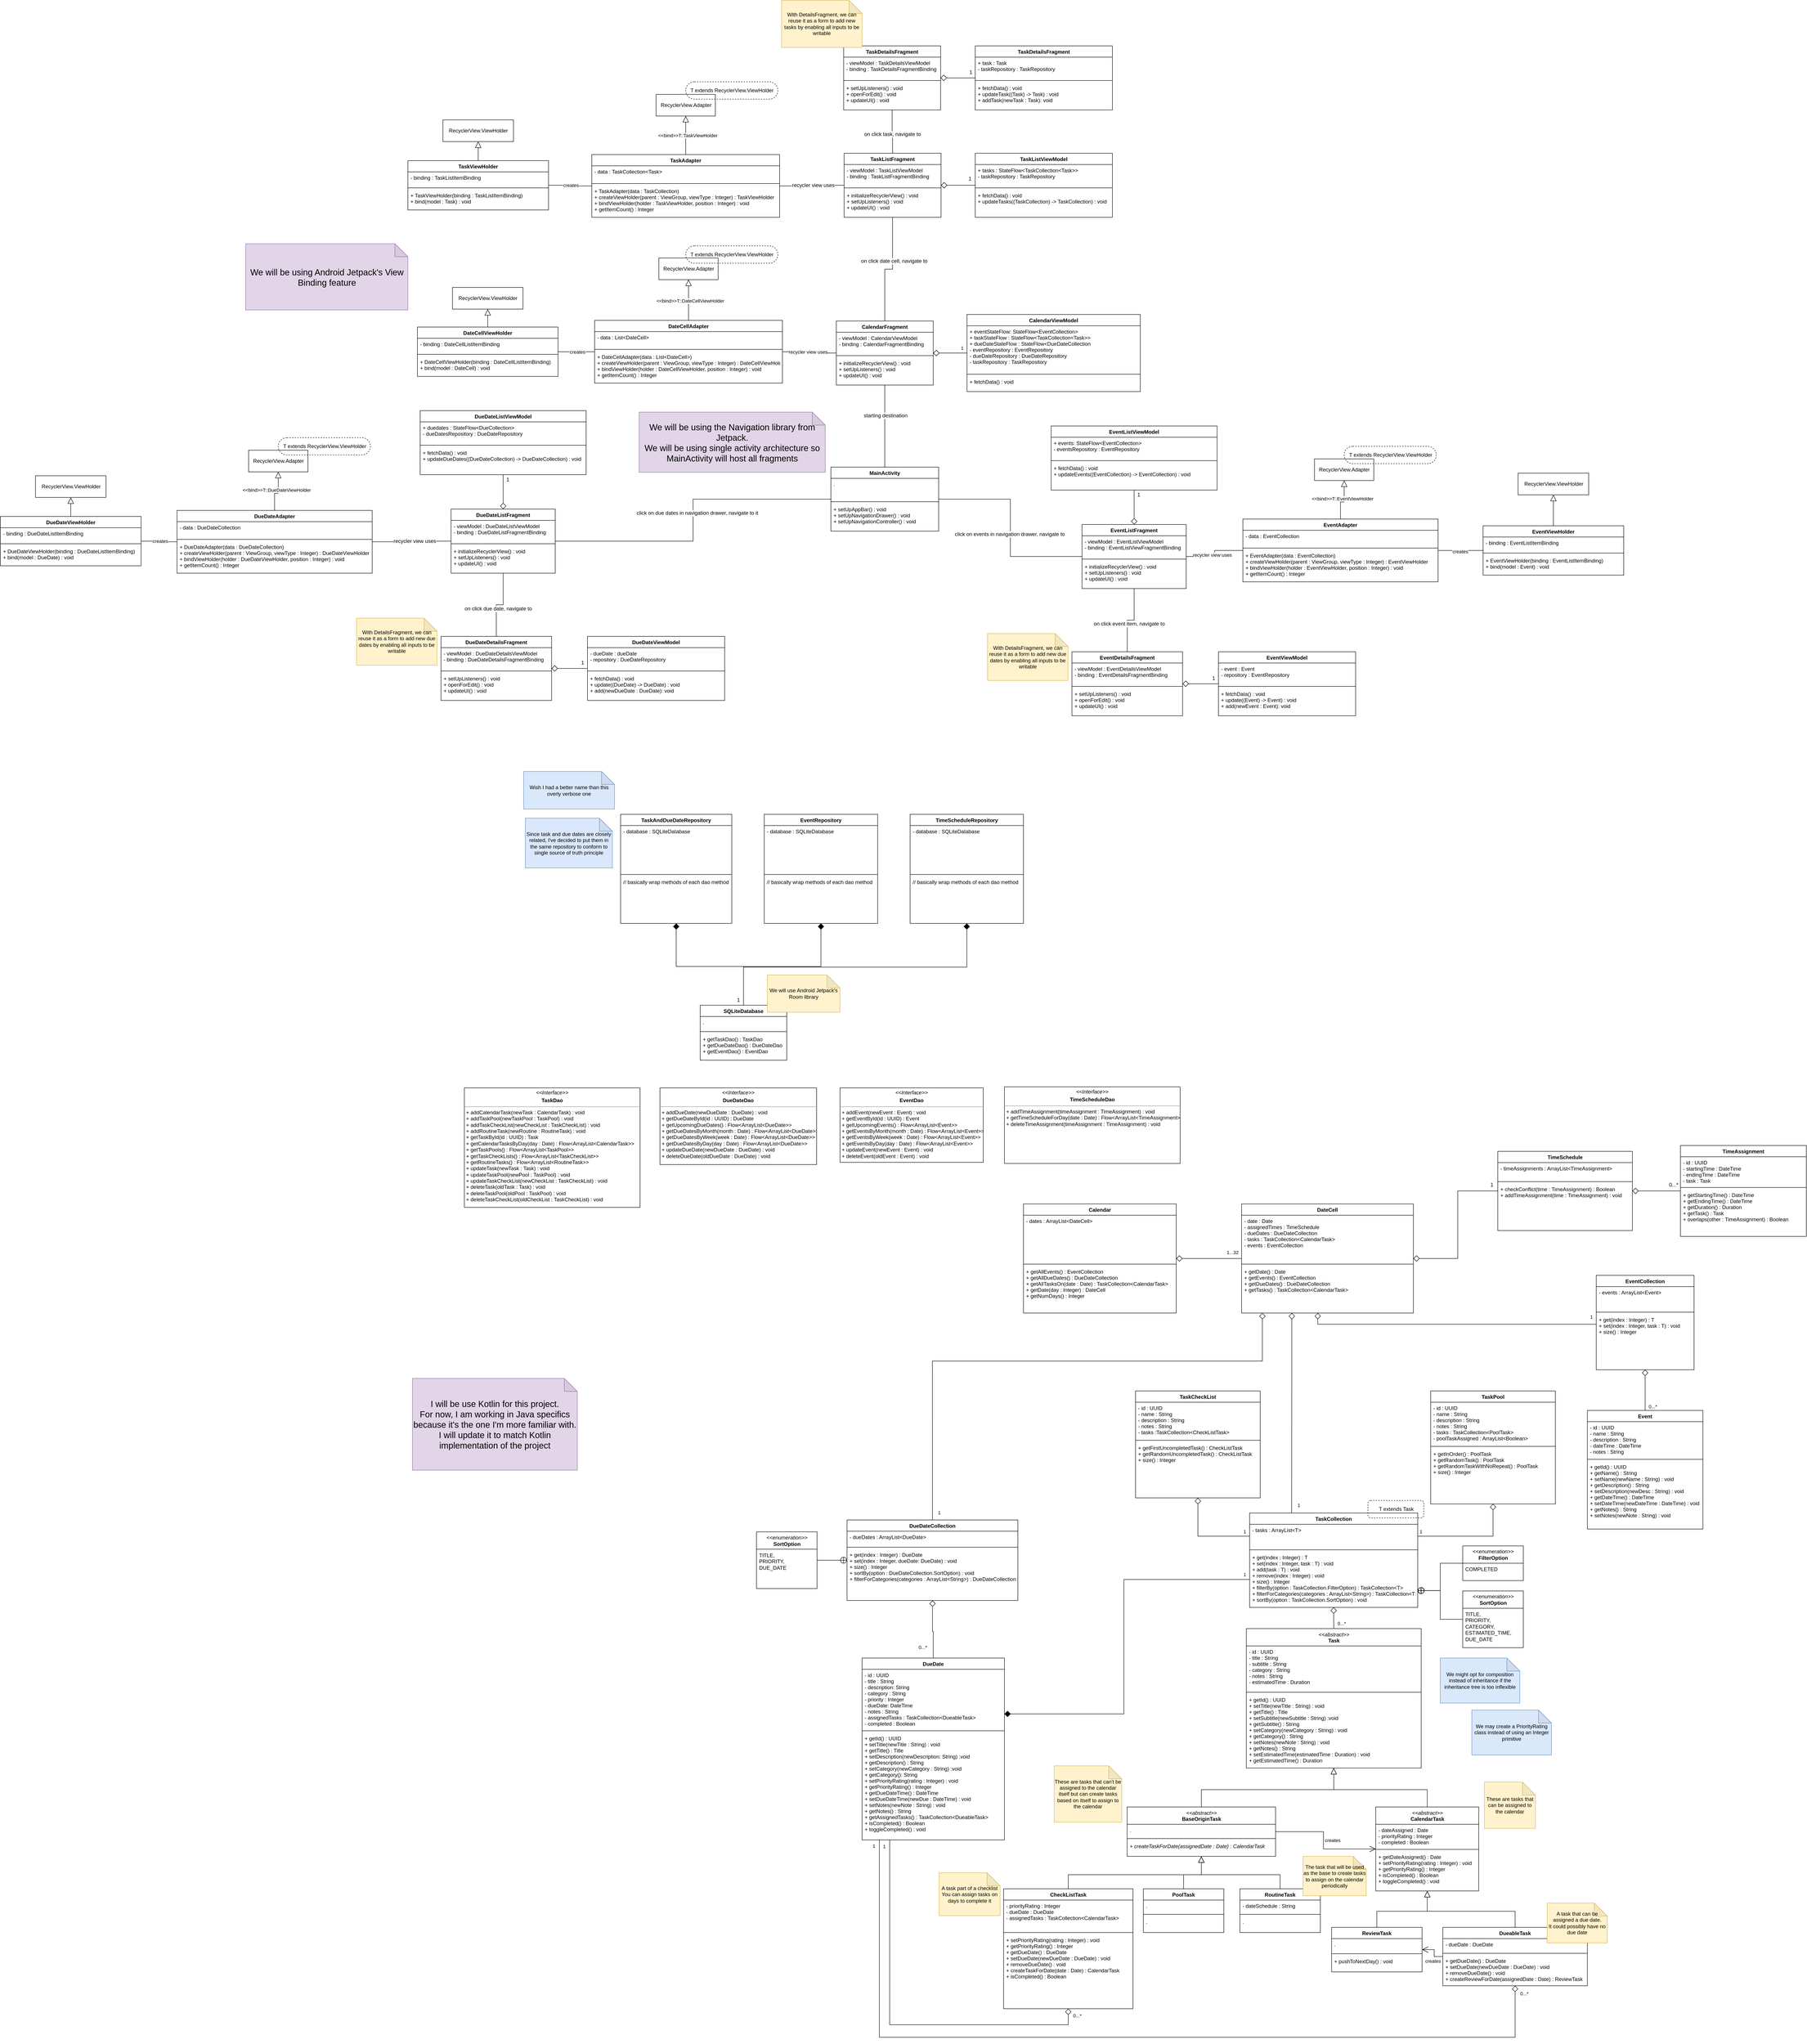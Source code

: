 <mxfile version="20.7.4" type="device"><diagram id="H7KH5TTy6XpuenCEIvob" name="Page-1"><mxGraphModel dx="10400" dy="7987" grid="0" gridSize="10" guides="1" tooltips="1" connect="1" arrows="1" fold="1" page="1" pageScale="1" pageWidth="850" pageHeight="1100" math="0" shadow="0"><root><mxCell id="0"/><mxCell id="1" parent="0"/><mxCell id="uxaGA4yn0dXsQjoxCub1-1" value="&lt;i&gt;&amp;lt;&amp;lt;abstract&amp;gt;&amp;gt;&lt;/i&gt;&lt;br&gt;&lt;b&gt;Task&lt;/b&gt;" style="swimlane;fontStyle=0;align=center;verticalAlign=top;childLayout=stackLayout;horizontal=1;startSize=40;horizontalStack=0;resizeParent=1;resizeParentMax=0;resizeLast=0;collapsible=1;marginBottom=0;html=1;" parent="1" vertex="1"><mxGeometry x="-3" y="126" width="404" height="322" as="geometry"/></mxCell><mxCell id="uxaGA4yn0dXsQjoxCub1-2" value="- id : UUID&#xA;- title : String&#xA;- subtitle : String&#xA;- category : String&#xA;- notes : String&#xA;- estimatedTime : Duration" style="text;strokeColor=none;fillColor=none;align=left;verticalAlign=top;spacingLeft=4;spacingRight=4;overflow=hidden;rotatable=0;points=[[0,0.5],[1,0.5]];portConstraint=eastwest;" parent="uxaGA4yn0dXsQjoxCub1-1" vertex="1"><mxGeometry y="40" width="404" height="103" as="geometry"/></mxCell><mxCell id="uxaGA4yn0dXsQjoxCub1-3" value="" style="line;strokeWidth=1;fillColor=none;align=left;verticalAlign=middle;spacingTop=-1;spacingLeft=3;spacingRight=3;rotatable=0;labelPosition=right;points=[];portConstraint=eastwest;strokeColor=inherit;" parent="uxaGA4yn0dXsQjoxCub1-1" vertex="1"><mxGeometry y="143" width="404" height="8" as="geometry"/></mxCell><mxCell id="uxaGA4yn0dXsQjoxCub1-4" value="+ getId() : UUID&#xA;+ setTitle(newTitle : String) : void&#xA;+ getTitle() : Title&#xA;+ setSubtitle(newSubtitle : String) :void&#xA;+ getSubtitle() : String&#xA;+ setCategory(newCategory : String) : void&#xA;+ getCategory() : String&#xA;+ setNotes(newNote : String) : void&#xA;+ getNotes() : String&#xA;+ setEstimatedTime(estimatedTime : Duration) : void&#xA;+ getEstimatedTime() : Duration&#xA;&#xA;" style="text;strokeColor=none;fillColor=none;align=left;verticalAlign=top;spacingLeft=4;spacingRight=4;overflow=hidden;rotatable=0;points=[[0,0.5],[1,0.5]];portConstraint=eastwest;" parent="uxaGA4yn0dXsQjoxCub1-1" vertex="1"><mxGeometry y="151" width="404" height="171" as="geometry"/></mxCell><mxCell id="uxaGA4yn0dXsQjoxCub1-84" style="edgeStyle=orthogonalEdgeStyle;rounded=0;orthogonalLoop=1;jettySize=auto;html=1;entryX=0.5;entryY=0;entryDx=0;entryDy=0;strokeWidth=1;startArrow=diamond;startFill=0;endArrow=none;endFill=0;startSize=12;endSize=12;" parent="1" source="uxaGA4yn0dXsQjoxCub1-80" target="uxaGA4yn0dXsQjoxCub1-1" edge="1"><mxGeometry relative="1" as="geometry"/></mxCell><mxCell id="uxaGA4yn0dXsQjoxCub1-85" value="0...*" style="edgeLabel;html=1;align=center;verticalAlign=middle;resizable=0;points=[];rotation=0;" parent="uxaGA4yn0dXsQjoxCub1-84" vertex="1" connectable="0"><mxGeometry x="0.212" y="2" relative="1" as="geometry"><mxPoint x="18" y="9" as="offset"/></mxGeometry></mxCell><mxCell id="MtZzcPXve7u97jTBFH9d-173" style="edgeStyle=orthogonalEdgeStyle;rounded=0;orthogonalLoop=1;jettySize=auto;html=1;startArrow=circlePlus;startFill=0;endArrow=none;endFill=0;startSize=6;endSize=12;exitX=0.999;exitY=0.7;exitDx=0;exitDy=0;exitPerimeter=0;" parent="1" source="uxaGA4yn0dXsQjoxCub1-83" target="MtZzcPXve7u97jTBFH9d-169" edge="1"><mxGeometry relative="1" as="geometry"/></mxCell><mxCell id="uxaGA4yn0dXsQjoxCub1-80" value="TaskCollection" style="swimlane;fontStyle=1;align=center;verticalAlign=top;childLayout=stackLayout;horizontal=1;startSize=26;horizontalStack=0;resizeParent=1;resizeParentMax=0;resizeLast=0;collapsible=1;marginBottom=0;" parent="1" vertex="1"><mxGeometry x="4.5" y="-141" width="388.5" height="218" as="geometry"/></mxCell><mxCell id="uxaGA4yn0dXsQjoxCub1-81" value="- tasks : ArrayList&lt;T&gt;&#xA;&#xA;" style="text;strokeColor=none;fillColor=none;align=left;verticalAlign=top;spacingLeft=4;spacingRight=4;overflow=hidden;rotatable=0;points=[[0,0.5],[1,0.5]];portConstraint=eastwest;" parent="uxaGA4yn0dXsQjoxCub1-80" vertex="1"><mxGeometry y="26" width="388.5" height="55" as="geometry"/></mxCell><mxCell id="uxaGA4yn0dXsQjoxCub1-82" value="" style="line;strokeWidth=1;fillColor=none;align=left;verticalAlign=middle;spacingTop=-1;spacingLeft=3;spacingRight=3;rotatable=0;labelPosition=right;points=[];portConstraint=eastwest;strokeColor=inherit;" parent="uxaGA4yn0dXsQjoxCub1-80" vertex="1"><mxGeometry y="81" width="388.5" height="8" as="geometry"/></mxCell><mxCell id="uxaGA4yn0dXsQjoxCub1-83" value="+ get(index : Integer) : T&#xA;+ set(index : Integer, task : T) : void&#xA;+ add(task : T) : void&#xA;+ remove(index : Integer) : void&#xA;+ size() : Integer&#xA;+ filterBy(option : TaskCollection.FilterOption) : TaskCollection&lt;T&gt;&#xA;+ filterForCategories(categories : ArrayList&lt;String&gt;) : TaskCollection&lt;T&gt;&#xA;+ sortBy(option : TaskCollection.SortOption) : void&#xA;&#xA;&#xA;" style="text;strokeColor=none;fillColor=none;align=left;verticalAlign=top;spacingLeft=4;spacingRight=4;overflow=hidden;rotatable=0;points=[[0,0.5],[1,0.5]];portConstraint=eastwest;" parent="uxaGA4yn0dXsQjoxCub1-80" vertex="1"><mxGeometry y="89" width="388.5" height="129" as="geometry"/></mxCell><mxCell id="MtZzcPXve7u97jTBFH9d-211" style="edgeStyle=orthogonalEdgeStyle;rounded=0;orthogonalLoop=1;jettySize=auto;html=1;entryX=0;entryY=0.5;entryDx=0;entryDy=0;startArrow=diamond;startFill=1;endArrow=none;endFill=0;startSize=12;endSize=12;" parent="1" source="uxaGA4yn0dXsQjoxCub1-86" target="uxaGA4yn0dXsQjoxCub1-83" edge="1"><mxGeometry relative="1" as="geometry"><Array as="points"><mxPoint x="-286" y="323"/><mxPoint x="-286" y="12"/></Array></mxGeometry></mxCell><mxCell id="MtZzcPXve7u97jTBFH9d-212" value="1" style="edgeLabel;html=1;align=center;verticalAlign=middle;resizable=0;points=[];" parent="MtZzcPXve7u97jTBFH9d-211" vertex="1" connectable="0"><mxGeometry x="0.949" relative="1" as="geometry"><mxPoint x="11" y="-12" as="offset"/></mxGeometry></mxCell><mxCell id="uxaGA4yn0dXsQjoxCub1-86" value="DueDate" style="swimlane;fontStyle=1;align=center;verticalAlign=top;childLayout=stackLayout;horizontal=1;startSize=26;horizontalStack=0;resizeParent=1;resizeParentMax=0;resizeLast=0;collapsible=1;marginBottom=0;" parent="1" vertex="1"><mxGeometry x="-891" y="194" width="329" height="420" as="geometry"/></mxCell><mxCell id="uxaGA4yn0dXsQjoxCub1-87" value="- id : UUID&#xA;- title : String&#xA;- description: String&#xA;- category : String&#xA;- priority : Integer&#xA;- dueDate: DateTime&#xA;- notes : String&#xA;- assignedTasks : TaskCollection&lt;DueableTask&gt; &#xA;- completed : Boolean&#xA;&#xA;&#xA;" style="text;strokeColor=none;fillColor=none;align=left;verticalAlign=top;spacingLeft=4;spacingRight=4;overflow=hidden;rotatable=0;points=[[0,0.5],[1,0.5]];portConstraint=eastwest;" parent="uxaGA4yn0dXsQjoxCub1-86" vertex="1"><mxGeometry y="26" width="329" height="138" as="geometry"/></mxCell><mxCell id="uxaGA4yn0dXsQjoxCub1-88" value="" style="line;strokeWidth=1;fillColor=none;align=left;verticalAlign=middle;spacingTop=-1;spacingLeft=3;spacingRight=3;rotatable=0;labelPosition=right;points=[];portConstraint=eastwest;strokeColor=inherit;" parent="uxaGA4yn0dXsQjoxCub1-86" vertex="1"><mxGeometry y="164" width="329" height="8" as="geometry"/></mxCell><mxCell id="uxaGA4yn0dXsQjoxCub1-89" value="+ getId() : UUID&#xA;+ setTitle(newTitle : String) : void&#xA;+ getTitle() : Title&#xA;+ setDescription(newDescription: String) :void&#xA;+ getDescription() : String&#xA;+ setCategory(newCategory : String) :void&#xA;+ getCategory(): String&#xA;+ setPriorityRating(rating : Integer) : void&#xA;+ getPriorityRating() : Integer&#xA;+ getDueDateTime() : DateTime&#xA;+ setDueDateTime(newDue : DateTime) : void&#xA;+ setNotes(newNote : String) : void&#xA;+ getNotes() : String&#xA;+ getAssignedTasks() : TaskCollection&lt;DueableTask&gt;&#xA;+ isCompleted() : Boolean&#xA;+ toggleCompleted() : void&#xA;" style="text;strokeColor=none;fillColor=none;align=left;verticalAlign=top;spacingLeft=4;spacingRight=4;overflow=hidden;rotatable=0;points=[[0,0.5],[1,0.5]];portConstraint=eastwest;" parent="uxaGA4yn0dXsQjoxCub1-86" vertex="1"><mxGeometry y="172" width="329" height="248" as="geometry"/></mxCell><mxCell id="uxaGA4yn0dXsQjoxCub1-90" value="T extends Task" style="html=1;rounded=1;glass=0;startSize=40;dashed=1;gradientColor=default;fillColor=none;" parent="1" vertex="1"><mxGeometry x="278" y="-170" width="129" height="40" as="geometry"/></mxCell><mxCell id="uxaGA4yn0dXsQjoxCub1-140" style="edgeStyle=orthogonalEdgeStyle;rounded=0;orthogonalLoop=1;jettySize=auto;html=1;strokeWidth=1;startArrow=diamond;startFill=0;endArrow=none;endFill=0;startSize=12;endSize=12;" parent="1" source="uxaGA4yn0dXsQjoxCub1-96" target="uxaGA4yn0dXsQjoxCub1-136" edge="1"><mxGeometry relative="1" as="geometry"/></mxCell><mxCell id="uxaGA4yn0dXsQjoxCub1-141" value="1...32" style="edgeLabel;html=1;align=center;verticalAlign=middle;resizable=0;points=[];" parent="uxaGA4yn0dXsQjoxCub1-140" vertex="1" connectable="0"><mxGeometry x="0.68" y="-3" relative="1" as="geometry"><mxPoint x="3" y="-17" as="offset"/></mxGeometry></mxCell><mxCell id="uxaGA4yn0dXsQjoxCub1-96" value="Calendar" style="swimlane;fontStyle=1;align=center;verticalAlign=top;childLayout=stackLayout;horizontal=1;startSize=26;horizontalStack=0;resizeParent=1;resizeParentMax=0;resizeLast=0;collapsible=1;marginBottom=0;" parent="1" vertex="1"><mxGeometry x="-518" y="-855" width="353" height="252" as="geometry"/></mxCell><mxCell id="uxaGA4yn0dXsQjoxCub1-97" value="- dates : ArrayList&lt;DateCell&gt;&#xA;&#xA;&#xA;&#xA;" style="text;strokeColor=none;fillColor=none;align=left;verticalAlign=top;spacingLeft=4;spacingRight=4;overflow=hidden;rotatable=0;points=[[0,0.5],[1,0.5]];portConstraint=eastwest;" parent="uxaGA4yn0dXsQjoxCub1-96" vertex="1"><mxGeometry y="26" width="353" height="109" as="geometry"/></mxCell><mxCell id="uxaGA4yn0dXsQjoxCub1-98" value="" style="line;strokeWidth=1;fillColor=none;align=left;verticalAlign=middle;spacingTop=-1;spacingLeft=3;spacingRight=3;rotatable=0;labelPosition=right;points=[];portConstraint=eastwest;strokeColor=inherit;" parent="uxaGA4yn0dXsQjoxCub1-96" vertex="1"><mxGeometry y="135" width="353" height="8" as="geometry"/></mxCell><mxCell id="uxaGA4yn0dXsQjoxCub1-99" value="+ getAllEvents() : EventCollection&#xA;+ getAllDueDates() : DueDateCollection&#xA;+ getAllTasksOn(date : Date) : TaskCollection&lt;CalendarTask&gt;&#xA;+ getDate(day : Integer) : DateCell&#xA;+ getNumDays() : Integer&#xA;&#xA;" style="text;strokeColor=none;fillColor=none;align=left;verticalAlign=top;spacingLeft=4;spacingRight=4;overflow=hidden;rotatable=0;points=[[0,0.5],[1,0.5]];portConstraint=eastwest;" parent="uxaGA4yn0dXsQjoxCub1-96" vertex="1"><mxGeometry y="143" width="353" height="109" as="geometry"/></mxCell><mxCell id="uxaGA4yn0dXsQjoxCub1-104" style="edgeStyle=orthogonalEdgeStyle;rounded=0;orthogonalLoop=1;jettySize=auto;html=1;entryX=0.5;entryY=0;entryDx=0;entryDy=0;strokeWidth=1;startArrow=diamond;startFill=0;endArrow=none;endFill=0;startSize=12;" parent="1" source="uxaGA4yn0dXsQjoxCub1-100" target="uxaGA4yn0dXsQjoxCub1-86" edge="1"><mxGeometry relative="1" as="geometry"/></mxCell><mxCell id="uxaGA4yn0dXsQjoxCub1-106" value="0...*" style="edgeLabel;html=1;align=center;verticalAlign=middle;resizable=0;points=[];" parent="uxaGA4yn0dXsQjoxCub1-104" vertex="1" connectable="0"><mxGeometry x="-0.245" y="2" relative="1" as="geometry"><mxPoint x="-25" y="57" as="offset"/></mxGeometry></mxCell><mxCell id="MtZzcPXve7u97jTBFH9d-216" style="edgeStyle=orthogonalEdgeStyle;rounded=0;orthogonalLoop=1;jettySize=auto;html=1;startArrow=circlePlus;startFill=0;endArrow=none;endFill=0;startSize=6;endSize=6;" parent="1" source="uxaGA4yn0dXsQjoxCub1-100" target="MtZzcPXve7u97jTBFH9d-214" edge="1"><mxGeometry relative="1" as="geometry"/></mxCell><mxCell id="uxaGA4yn0dXsQjoxCub1-100" value="DueDateCollection" style="swimlane;fontStyle=1;align=center;verticalAlign=top;childLayout=stackLayout;horizontal=1;startSize=26;horizontalStack=0;resizeParent=1;resizeParentMax=0;resizeLast=0;collapsible=1;marginBottom=0;" parent="1" vertex="1"><mxGeometry x="-925.75" y="-125" width="394.75" height="186" as="geometry"/></mxCell><mxCell id="uxaGA4yn0dXsQjoxCub1-101" value="- dueDates : ArrayList&lt;DueDate&gt;&#xA;&#xA;" style="text;strokeColor=none;fillColor=none;align=left;verticalAlign=top;spacingLeft=4;spacingRight=4;overflow=hidden;rotatable=0;points=[[0,0.5],[1,0.5]];portConstraint=eastwest;" parent="uxaGA4yn0dXsQjoxCub1-100" vertex="1"><mxGeometry y="26" width="394.75" height="33" as="geometry"/></mxCell><mxCell id="uxaGA4yn0dXsQjoxCub1-102" value="" style="line;strokeWidth=1;fillColor=none;align=left;verticalAlign=middle;spacingTop=-1;spacingLeft=3;spacingRight=3;rotatable=0;labelPosition=right;points=[];portConstraint=eastwest;strokeColor=inherit;" parent="uxaGA4yn0dXsQjoxCub1-100" vertex="1"><mxGeometry y="59" width="394.75" height="8" as="geometry"/></mxCell><mxCell id="uxaGA4yn0dXsQjoxCub1-103" value="+ get(index : Integer) : DueDate&#xA;+ set(index : Integer, dueDate: DueDate) : void&#xA;+ size() : Integer&#xA;+ sortBy(option : DueDateCollection.SortOption) : void&#xA;+ filterForCategories(categories : ArrayList&lt;String&gt;) : DueDateCollection&#xA;&#xA;&#xA;&#xA;&#xA;&#xA;" style="text;strokeColor=none;fillColor=none;align=left;verticalAlign=top;spacingLeft=4;spacingRight=4;overflow=hidden;rotatable=0;points=[[0,0.5],[1,0.5]];portConstraint=eastwest;" parent="uxaGA4yn0dXsQjoxCub1-100" vertex="1"><mxGeometry y="67" width="394.75" height="119" as="geometry"/></mxCell><mxCell id="uxaGA4yn0dXsQjoxCub1-132" value="Event" style="swimlane;fontStyle=1;align=center;verticalAlign=top;childLayout=stackLayout;horizontal=1;startSize=26;horizontalStack=0;resizeParent=1;resizeParentMax=0;resizeLast=0;collapsible=1;marginBottom=0;" parent="1" vertex="1"><mxGeometry x="785" y="-378" width="267" height="274" as="geometry"/></mxCell><mxCell id="uxaGA4yn0dXsQjoxCub1-133" value="- id : UUID&#xA;- name : String&#xA;- description : String&#xA;- dateTime : DateTime&#xA;- notes : String&#xA;" style="text;strokeColor=none;fillColor=none;align=left;verticalAlign=top;spacingLeft=4;spacingRight=4;overflow=hidden;rotatable=0;points=[[0,0.5],[1,0.5]];portConstraint=eastwest;" parent="uxaGA4yn0dXsQjoxCub1-132" vertex="1"><mxGeometry y="26" width="267" height="83" as="geometry"/></mxCell><mxCell id="uxaGA4yn0dXsQjoxCub1-134" value="" style="line;strokeWidth=1;fillColor=none;align=left;verticalAlign=middle;spacingTop=-1;spacingLeft=3;spacingRight=3;rotatable=0;labelPosition=right;points=[];portConstraint=eastwest;strokeColor=inherit;" parent="uxaGA4yn0dXsQjoxCub1-132" vertex="1"><mxGeometry y="109" width="267" height="8" as="geometry"/></mxCell><mxCell id="uxaGA4yn0dXsQjoxCub1-135" value="+ getId() : UUID&#xA;+ getName() : String&#xA;+ setName(newName : String) : void&#xA;+ getDescription() : String&#xA;+ setDescription(newDesc : String) : void&#xA;+ getDateTime() : DateTime&#xA;+ setDateTime(newDateTime : DateTime) : void&#xA;+ getNotes() : String&#xA;+ setNotes(newNote : String) : void&#xA;" style="text;strokeColor=none;fillColor=none;align=left;verticalAlign=top;spacingLeft=4;spacingRight=4;overflow=hidden;rotatable=0;points=[[0,0.5],[1,0.5]];portConstraint=eastwest;" parent="uxaGA4yn0dXsQjoxCub1-132" vertex="1"><mxGeometry y="117" width="267" height="157" as="geometry"/></mxCell><mxCell id="MtZzcPXve7u97jTBFH9d-224" style="edgeStyle=orthogonalEdgeStyle;rounded=0;orthogonalLoop=1;jettySize=auto;html=1;entryX=0.5;entryY=0;entryDx=0;entryDy=0;startArrow=diamond;startFill=0;endArrow=none;endFill=0;startSize=12;endSize=12;" parent="1" source="uxaGA4yn0dXsQjoxCub1-136" target="uxaGA4yn0dXsQjoxCub1-100" edge="1"><mxGeometry relative="1" as="geometry"><Array as="points"><mxPoint x="34" y="-492"/><mxPoint x="-728" y="-492"/></Array></mxGeometry></mxCell><mxCell id="MtZzcPXve7u97jTBFH9d-225" value="1" style="edgeLabel;html=1;align=center;verticalAlign=middle;resizable=0;points=[];" parent="MtZzcPXve7u97jTBFH9d-224" vertex="1" connectable="0"><mxGeometry x="0.953" relative="1" as="geometry"><mxPoint x="15" y="12" as="offset"/></mxGeometry></mxCell><mxCell id="MtZzcPXve7u97jTBFH9d-226" style="edgeStyle=orthogonalEdgeStyle;rounded=0;orthogonalLoop=1;jettySize=auto;html=1;entryX=0.25;entryY=0;entryDx=0;entryDy=0;startArrow=diamond;startFill=0;endArrow=none;endFill=0;startSize=12;endSize=12;" parent="1" source="uxaGA4yn0dXsQjoxCub1-136" target="uxaGA4yn0dXsQjoxCub1-80" edge="1"><mxGeometry relative="1" as="geometry"><Array as="points"><mxPoint x="102" y="-490"/><mxPoint x="102" y="-490"/></Array></mxGeometry></mxCell><mxCell id="MtZzcPXve7u97jTBFH9d-227" value="1" style="edgeLabel;html=1;align=center;verticalAlign=middle;resizable=0;points=[];" parent="MtZzcPXve7u97jTBFH9d-226" vertex="1" connectable="0"><mxGeometry x="0.866" y="-2" relative="1" as="geometry"><mxPoint x="18" y="13" as="offset"/></mxGeometry></mxCell><mxCell id="MtZzcPXve7u97jTBFH9d-228" style="edgeStyle=orthogonalEdgeStyle;rounded=0;orthogonalLoop=1;jettySize=auto;html=1;startArrow=diamond;startFill=0;endArrow=none;endFill=0;startSize=12;endSize=12;" parent="1" source="uxaGA4yn0dXsQjoxCub1-136" target="MtZzcPXve7u97jTBFH9d-218" edge="1"><mxGeometry relative="1" as="geometry"><Array as="points"><mxPoint x="162" y="-577"/></Array></mxGeometry></mxCell><mxCell id="MtZzcPXve7u97jTBFH9d-230" value="1" style="edgeLabel;html=1;align=center;verticalAlign=middle;resizable=0;points=[];" parent="MtZzcPXve7u97jTBFH9d-228" vertex="1" connectable="0"><mxGeometry x="0.924" y="2" relative="1" as="geometry"><mxPoint x="14" y="-15" as="offset"/></mxGeometry></mxCell><mxCell id="MtZzcPXve7u97jTBFH9d-255" style="edgeStyle=orthogonalEdgeStyle;rounded=0;orthogonalLoop=1;jettySize=auto;html=1;fontSize=12;startArrow=diamond;startFill=0;endArrow=none;endFill=0;startSize=12;endSize=12;" parent="1" source="uxaGA4yn0dXsQjoxCub1-136" target="MtZzcPXve7u97jTBFH9d-249" edge="1"><mxGeometry relative="1" as="geometry"/></mxCell><mxCell id="MtZzcPXve7u97jTBFH9d-256" value="1" style="edgeLabel;html=1;align=center;verticalAlign=middle;resizable=0;points=[];fontSize=12;" parent="MtZzcPXve7u97jTBFH9d-255" vertex="1" connectable="0"><mxGeometry x="0.889" y="-1" relative="1" as="geometry"><mxPoint x="5" y="-15" as="offset"/></mxGeometry></mxCell><mxCell id="uxaGA4yn0dXsQjoxCub1-136" value="DateCell" style="swimlane;fontStyle=1;align=center;verticalAlign=top;childLayout=stackLayout;horizontal=1;startSize=26;horizontalStack=0;resizeParent=1;resizeParentMax=0;resizeLast=0;collapsible=1;marginBottom=0;" parent="1" vertex="1"><mxGeometry x="-14" y="-855" width="397" height="252" as="geometry"/></mxCell><mxCell id="uxaGA4yn0dXsQjoxCub1-137" value="- date : Date&#xA;- assignedTimes : TimeSchedule&#xA;- dueDates : DueDateCollection&#xA;- tasks : TaskCollection&lt;CalendarTask&gt;&#xA;- events : EventCollection&#xA;&#xA;&#xA;&#xA;" style="text;strokeColor=none;fillColor=none;align=left;verticalAlign=top;spacingLeft=4;spacingRight=4;overflow=hidden;rotatable=0;points=[[0,0.5],[1,0.5]];portConstraint=eastwest;" parent="uxaGA4yn0dXsQjoxCub1-136" vertex="1"><mxGeometry y="26" width="397" height="109" as="geometry"/></mxCell><mxCell id="uxaGA4yn0dXsQjoxCub1-138" value="" style="line;strokeWidth=1;fillColor=none;align=left;verticalAlign=middle;spacingTop=-1;spacingLeft=3;spacingRight=3;rotatable=0;labelPosition=right;points=[];portConstraint=eastwest;strokeColor=inherit;" parent="uxaGA4yn0dXsQjoxCub1-136" vertex="1"><mxGeometry y="135" width="397" height="8" as="geometry"/></mxCell><mxCell id="uxaGA4yn0dXsQjoxCub1-139" value="+ getDate() : Date&#xA;+ getEvents() : EventCollection&#xA;+ getDueDates() : DueDateCollection&#xA;+ getTasks() : TaskCollection&lt;CalendarTask&gt;&#xA;" style="text;strokeColor=none;fillColor=none;align=left;verticalAlign=top;spacingLeft=4;spacingRight=4;overflow=hidden;rotatable=0;points=[[0,0.5],[1,0.5]];portConstraint=eastwest;" parent="uxaGA4yn0dXsQjoxCub1-136" vertex="1"><mxGeometry y="143" width="397" height="109" as="geometry"/></mxCell><mxCell id="TRrflS3pQH_scdNlTsJG-1" style="edgeStyle=orthogonalEdgeStyle;rounded=0;orthogonalLoop=1;jettySize=auto;html=1;startArrow=diamond;startFill=0;endArrow=none;endFill=0;endSize=12;startSize=12;" edge="1" parent="1" source="uxaGA4yn0dXsQjoxCub1-142" target="uxaGA4yn0dXsQjoxCub1-146"><mxGeometry relative="1" as="geometry"/></mxCell><mxCell id="TRrflS3pQH_scdNlTsJG-3" value="1" style="edgeLabel;html=1;align=center;verticalAlign=middle;resizable=0;points=[];" vertex="1" connectable="0" parent="TRrflS3pQH_scdNlTsJG-1"><mxGeometry x="0.672" y="-1" relative="1" as="geometry"><mxPoint x="1" y="-13" as="offset"/></mxGeometry></mxCell><mxCell id="TRrflS3pQH_scdNlTsJG-23" style="edgeStyle=orthogonalEdgeStyle;rounded=0;orthogonalLoop=1;jettySize=auto;html=1;startArrow=none;startFill=0;endArrow=none;endFill=0;startSize=12;endSize=12;" edge="1" parent="1" source="uxaGA4yn0dXsQjoxCub1-142" target="TRrflS3pQH_scdNlTsJG-4"><mxGeometry relative="1" as="geometry"/></mxCell><mxCell id="TRrflS3pQH_scdNlTsJG-27" value="recycler view uses" style="edgeLabel;html=1;align=center;verticalAlign=middle;resizable=0;points=[];" vertex="1" connectable="0" parent="TRrflS3pQH_scdNlTsJG-23"><mxGeometry x="0.023" y="4" relative="1" as="geometry"><mxPoint as="offset"/></mxGeometry></mxCell><mxCell id="TRrflS3pQH_scdNlTsJG-76" style="edgeStyle=orthogonalEdgeStyle;rounded=0;orthogonalLoop=1;jettySize=auto;html=1;fontSize=12;startArrow=none;startFill=0;endArrow=none;endFill=0;startSize=12;endSize=12;" edge="1" parent="1" source="uxaGA4yn0dXsQjoxCub1-142" target="TRrflS3pQH_scdNlTsJG-67"><mxGeometry relative="1" as="geometry"/></mxCell><mxCell id="TRrflS3pQH_scdNlTsJG-77" value="on click date cell, navigate to" style="edgeLabel;html=1;align=center;verticalAlign=middle;resizable=0;points=[];fontSize=12;" vertex="1" connectable="0" parent="TRrflS3pQH_scdNlTsJG-76"><mxGeometry x="0.219" y="-3" relative="1" as="geometry"><mxPoint as="offset"/></mxGeometry></mxCell><mxCell id="uxaGA4yn0dXsQjoxCub1-142" value="CalendarFragment&#xA;" style="swimlane;fontStyle=1;align=center;verticalAlign=top;childLayout=stackLayout;horizontal=1;startSize=26;horizontalStack=0;resizeParent=1;resizeParentMax=0;resizeLast=0;collapsible=1;marginBottom=0;" parent="1" vertex="1"><mxGeometry x="-950.5" y="-2894.5" width="224" height="148" as="geometry"/></mxCell><mxCell id="uxaGA4yn0dXsQjoxCub1-143" value="- viewModel : CalendarViewModel&#xA;- binding : CalendarFragmentBinding&#xA;&#xA;&#xA;&#xA;&#xA;" style="text;strokeColor=none;fillColor=none;align=left;verticalAlign=top;spacingLeft=4;spacingRight=4;overflow=hidden;rotatable=0;points=[[0,0.5],[1,0.5]];portConstraint=eastwest;" parent="uxaGA4yn0dXsQjoxCub1-142" vertex="1"><mxGeometry y="26" width="224" height="50" as="geometry"/></mxCell><mxCell id="uxaGA4yn0dXsQjoxCub1-144" value="" style="line;strokeWidth=1;fillColor=none;align=left;verticalAlign=middle;spacingTop=-1;spacingLeft=3;spacingRight=3;rotatable=0;labelPosition=right;points=[];portConstraint=eastwest;strokeColor=inherit;" parent="uxaGA4yn0dXsQjoxCub1-142" vertex="1"><mxGeometry y="76" width="224" height="8" as="geometry"/></mxCell><mxCell id="uxaGA4yn0dXsQjoxCub1-145" value="+ initializeRecyclerView() : void&#xA;+ setUpListeners() : void&#xA;+ updateUI() : void&#xA;&#xA;" style="text;strokeColor=none;fillColor=none;align=left;verticalAlign=top;spacingLeft=4;spacingRight=4;overflow=hidden;rotatable=0;points=[[0,0.5],[1,0.5]];portConstraint=eastwest;" parent="uxaGA4yn0dXsQjoxCub1-142" vertex="1"><mxGeometry y="84" width="224" height="64" as="geometry"/></mxCell><mxCell id="uxaGA4yn0dXsQjoxCub1-146" value="CalendarViewModel&#xA;" style="swimlane;fontStyle=1;align=center;verticalAlign=top;childLayout=stackLayout;horizontal=1;startSize=26;horizontalStack=0;resizeParent=1;resizeParentMax=0;resizeLast=0;collapsible=1;marginBottom=0;" parent="1" vertex="1"><mxGeometry x="-648.5" y="-2909.5" width="400.5" height="178" as="geometry"/></mxCell><mxCell id="uxaGA4yn0dXsQjoxCub1-147" value="+ eventStateFlow: StateFlow&lt;EventCollection&gt;&#xA;+ taskStateFlow : StateFlow&lt;TaskCollection&lt;Task&gt;&gt;&#xA;+ dueDateStateFlow : StateFlow&lt;DueDateCollection&#xA;- eventRepository : EventRepository&#xA;- dueDateRepository : DueDateRepository&#xA;- taskRepository : TaskRepository&#xA;&#xA;&#xA;&#xA;&#xA;&#xA;&#xA;" style="text;strokeColor=none;fillColor=none;align=left;verticalAlign=top;spacingLeft=4;spacingRight=4;overflow=hidden;rotatable=0;points=[[0,0.5],[1,0.5]];portConstraint=eastwest;" parent="uxaGA4yn0dXsQjoxCub1-146" vertex="1"><mxGeometry y="26" width="400.5" height="108" as="geometry"/></mxCell><mxCell id="uxaGA4yn0dXsQjoxCub1-148" value="" style="line;strokeWidth=1;fillColor=none;align=left;verticalAlign=middle;spacingTop=-1;spacingLeft=3;spacingRight=3;rotatable=0;labelPosition=right;points=[];portConstraint=eastwest;strokeColor=inherit;" parent="uxaGA4yn0dXsQjoxCub1-146" vertex="1"><mxGeometry y="134" width="400.5" height="8" as="geometry"/></mxCell><mxCell id="uxaGA4yn0dXsQjoxCub1-149" value="+ fetchData() : void" style="text;strokeColor=none;fillColor=none;align=left;verticalAlign=top;spacingLeft=4;spacingRight=4;overflow=hidden;rotatable=0;points=[[0,0.5],[1,0.5]];portConstraint=eastwest;" parent="uxaGA4yn0dXsQjoxCub1-146" vertex="1"><mxGeometry y="142" width="400.5" height="36" as="geometry"/></mxCell><mxCell id="MtZzcPXve7u97jTBFH9d-240" style="edgeStyle=orthogonalEdgeStyle;rounded=0;orthogonalLoop=1;jettySize=auto;html=1;fontSize=12;startArrow=diamond;startFill=1;endArrow=none;endFill=0;startSize=12;endSize=12;" parent="1" source="uxaGA4yn0dXsQjoxCub1-154" target="uxaGA4yn0dXsQjoxCub1-162" edge="1"><mxGeometry relative="1" as="geometry"/></mxCell><mxCell id="uxaGA4yn0dXsQjoxCub1-154" value="TaskAndDueDateRepository" style="swimlane;fontStyle=1;align=center;verticalAlign=top;childLayout=stackLayout;horizontal=1;startSize=26;horizontalStack=0;resizeParent=1;resizeParentMax=0;resizeLast=0;collapsible=1;marginBottom=0;" parent="1" vertex="1"><mxGeometry x="-1449" y="-1755" width="257" height="252" as="geometry"/></mxCell><mxCell id="uxaGA4yn0dXsQjoxCub1-155" value="- database : SQLiteDatabase" style="text;strokeColor=none;fillColor=none;align=left;verticalAlign=top;spacingLeft=4;spacingRight=4;overflow=hidden;rotatable=0;points=[[0,0.5],[1,0.5]];portConstraint=eastwest;" parent="uxaGA4yn0dXsQjoxCub1-154" vertex="1"><mxGeometry y="26" width="257" height="109" as="geometry"/></mxCell><mxCell id="uxaGA4yn0dXsQjoxCub1-156" value="" style="line;strokeWidth=1;fillColor=none;align=left;verticalAlign=middle;spacingTop=-1;spacingLeft=3;spacingRight=3;rotatable=0;labelPosition=right;points=[];portConstraint=eastwest;strokeColor=inherit;" parent="uxaGA4yn0dXsQjoxCub1-154" vertex="1"><mxGeometry y="135" width="257" height="8" as="geometry"/></mxCell><mxCell id="uxaGA4yn0dXsQjoxCub1-157" value="// basically wrap methods of each dao method  " style="text;strokeColor=none;fillColor=none;align=left;verticalAlign=top;spacingLeft=4;spacingRight=4;overflow=hidden;rotatable=0;points=[[0,0.5],[1,0.5]];portConstraint=eastwest;" parent="uxaGA4yn0dXsQjoxCub1-154" vertex="1"><mxGeometry y="143" width="257" height="109" as="geometry"/></mxCell><mxCell id="MtZzcPXve7u97jTBFH9d-241" style="edgeStyle=orthogonalEdgeStyle;rounded=0;orthogonalLoop=1;jettySize=auto;html=1;entryX=0.5;entryY=0;entryDx=0;entryDy=0;fontSize=12;startArrow=diamond;startFill=1;endArrow=none;endFill=0;startSize=12;endSize=12;" parent="1" source="uxaGA4yn0dXsQjoxCub1-158" target="uxaGA4yn0dXsQjoxCub1-162" edge="1"><mxGeometry relative="1" as="geometry"/></mxCell><mxCell id="MtZzcPXve7u97jTBFH9d-242" value="1" style="edgeLabel;html=1;align=center;verticalAlign=middle;resizable=0;points=[];fontSize=12;" parent="MtZzcPXve7u97jTBFH9d-241" vertex="1" connectable="0"><mxGeometry x="0.897" y="-1" relative="1" as="geometry"><mxPoint x="-11" y="7" as="offset"/></mxGeometry></mxCell><mxCell id="uxaGA4yn0dXsQjoxCub1-158" value="EventRepository" style="swimlane;fontStyle=1;align=center;verticalAlign=top;childLayout=stackLayout;horizontal=1;startSize=26;horizontalStack=0;resizeParent=1;resizeParentMax=0;resizeLast=0;collapsible=1;marginBottom=0;" parent="1" vertex="1"><mxGeometry x="-1117" y="-1755" width="262" height="252" as="geometry"/></mxCell><mxCell id="uxaGA4yn0dXsQjoxCub1-159" value="- database : SQLiteDatabase" style="text;strokeColor=none;fillColor=none;align=left;verticalAlign=top;spacingLeft=4;spacingRight=4;overflow=hidden;rotatable=0;points=[[0,0.5],[1,0.5]];portConstraint=eastwest;" parent="uxaGA4yn0dXsQjoxCub1-158" vertex="1"><mxGeometry y="26" width="262" height="109" as="geometry"/></mxCell><mxCell id="uxaGA4yn0dXsQjoxCub1-160" value="" style="line;strokeWidth=1;fillColor=none;align=left;verticalAlign=middle;spacingTop=-1;spacingLeft=3;spacingRight=3;rotatable=0;labelPosition=right;points=[];portConstraint=eastwest;strokeColor=inherit;" parent="uxaGA4yn0dXsQjoxCub1-158" vertex="1"><mxGeometry y="135" width="262" height="8" as="geometry"/></mxCell><mxCell id="uxaGA4yn0dXsQjoxCub1-161" value="// basically wrap methods of each dao method" style="text;strokeColor=none;fillColor=none;align=left;verticalAlign=top;spacingLeft=4;spacingRight=4;overflow=hidden;rotatable=0;points=[[0,0.5],[1,0.5]];portConstraint=eastwest;" parent="uxaGA4yn0dXsQjoxCub1-158" vertex="1"><mxGeometry y="143" width="262" height="109" as="geometry"/></mxCell><mxCell id="uxaGA4yn0dXsQjoxCub1-162" value="SQLiteDatabase" style="swimlane;fontStyle=1;align=center;verticalAlign=top;childLayout=stackLayout;horizontal=1;startSize=26;horizontalStack=0;resizeParent=1;resizeParentMax=0;resizeLast=0;collapsible=1;marginBottom=0;" parent="1" vertex="1"><mxGeometry x="-1265" y="-1314" width="200" height="127" as="geometry"/></mxCell><mxCell id="uxaGA4yn0dXsQjoxCub1-163" value="." style="text;strokeColor=none;fillColor=none;align=left;verticalAlign=top;spacingLeft=4;spacingRight=4;overflow=hidden;rotatable=0;points=[[0,0.5],[1,0.5]];portConstraint=eastwest;" parent="uxaGA4yn0dXsQjoxCub1-162" vertex="1"><mxGeometry y="26" width="200" height="31" as="geometry"/></mxCell><mxCell id="uxaGA4yn0dXsQjoxCub1-164" value="" style="line;strokeWidth=1;fillColor=none;align=left;verticalAlign=middle;spacingTop=-1;spacingLeft=3;spacingRight=3;rotatable=0;labelPosition=right;points=[];portConstraint=eastwest;strokeColor=inherit;" parent="uxaGA4yn0dXsQjoxCub1-162" vertex="1"><mxGeometry y="57" width="200" height="8" as="geometry"/></mxCell><mxCell id="uxaGA4yn0dXsQjoxCub1-165" value="+ getTaskDao() : TaskDao&#xA;+ getDueDateDao() : DueDateDao&#xA;+ getEventDao() : EventDao&#xA;&#xA;&#xA;" style="text;strokeColor=none;fillColor=none;align=left;verticalAlign=top;spacingLeft=4;spacingRight=4;overflow=hidden;rotatable=0;points=[[0,0.5],[1,0.5]];portConstraint=eastwest;" parent="uxaGA4yn0dXsQjoxCub1-162" vertex="1"><mxGeometry y="65" width="200" height="62" as="geometry"/></mxCell><mxCell id="uxaGA4yn0dXsQjoxCub1-179" value="&lt;p style=&quot;margin:0px;margin-top:4px;text-align:center;&quot;&gt;&lt;i&gt;&amp;lt;&amp;lt;Interface&amp;gt;&amp;gt;&lt;/i&gt;&lt;/p&gt;&lt;p style=&quot;margin:0px;margin-top:4px;text-align:center;&quot;&gt;&lt;b&gt;TaskDao&lt;/b&gt;&lt;br&gt;&lt;/p&gt;&lt;hr size=&quot;1&quot;&gt;&lt;p style=&quot;margin:0px;margin-left:4px;&quot;&gt;+ addCalendarTask(newTask : CalendarTask) : void&lt;/p&gt;&lt;p style=&quot;margin:0px;margin-left:4px;&quot;&gt;+ addTaskPool(newTaskPool : TaskPool) : void&lt;/p&gt;&lt;p style=&quot;margin:0px;margin-left:4px;&quot;&gt;+ addTaskCheckList(newCheckList : TaskCheckList) : void&lt;/p&gt;&lt;p style=&quot;margin:0px;margin-left:4px;&quot;&gt;+ addRoutineTask(newRoutine : RoutineTask) : void&lt;/p&gt;&lt;p style=&quot;margin:0px;margin-left:4px;&quot;&gt;+ getTaskById(id : UUID) : Task&lt;br&gt;&lt;/p&gt;&lt;p style=&quot;margin:0px;margin-left:4px;&quot;&gt;+ getCalendarTasksByDay(day : Date) : Flow&amp;lt;ArrayList&amp;lt;CalendarTask&amp;gt;&amp;gt;&lt;/p&gt;&lt;p style=&quot;margin:0px;margin-left:4px;&quot;&gt;+ getTaskPools() : Flow&amp;lt;ArrayList&amp;lt;TaskPool&amp;gt;&amp;gt;&lt;/p&gt;&lt;p style=&quot;margin:0px;margin-left:4px;&quot;&gt;+ getTaskCheckLists() : Flow&amp;lt;ArrayList&amp;lt;TaskCheckList&amp;gt;&amp;gt;&lt;/p&gt;&lt;p style=&quot;margin:0px;margin-left:4px;&quot;&gt;+ getRoutineTasks() : Flow&amp;lt;ArrayList&amp;lt;RoutineTask&amp;gt;&amp;gt;&lt;/p&gt;&lt;p style=&quot;margin:0px;margin-left:4px;&quot;&gt;+ updateTask(newTask : Task) : void&lt;/p&gt;&lt;p style=&quot;margin:0px;margin-left:4px;&quot;&gt;+ updateTaskPool(newPool : TaskPool) : void&lt;/p&gt;&lt;p style=&quot;margin:0px;margin-left:4px;&quot;&gt;+ updateTaskCheckList(newCheckList : TaskCheckList) : void&lt;/p&gt;&lt;p style=&quot;margin:0px;margin-left:4px;&quot;&gt;+ deleteTask(oldTask : Task) : void&lt;/p&gt;&lt;p style=&quot;margin:0px;margin-left:4px;&quot;&gt;+ deleteTaskPool(oldPool : TaskPool) : void&lt;/p&gt;&lt;p style=&quot;margin:0px;margin-left:4px;&quot;&gt;+ deleteTaskCheckList(oldCheckList : TaskCheckList) : void&lt;br&gt;&lt;/p&gt;" style="verticalAlign=top;align=left;overflow=fill;fontSize=12;fontFamily=Helvetica;html=1;rounded=0;glass=0;startSize=40;fillColor=none;gradientColor=none;" parent="1" vertex="1"><mxGeometry x="-1810" y="-1123" width="406" height="276" as="geometry"/></mxCell><mxCell id="uxaGA4yn0dXsQjoxCub1-180" value="&lt;p style=&quot;margin:0px;margin-top:4px;text-align:center;&quot;&gt;&lt;i&gt;&amp;lt;&amp;lt;Interface&amp;gt;&amp;gt;&lt;/i&gt;&lt;/p&gt;&lt;p style=&quot;margin:0px;margin-top:4px;text-align:center;&quot;&gt;&lt;b&gt;DueDateDao&lt;/b&gt;&lt;br&gt;&lt;/p&gt;&lt;hr size=&quot;1&quot;&gt;&lt;p style=&quot;margin:0px;margin-left:4px;&quot;&gt;+ addDueDate(newDueDate : DueDate) : void&lt;/p&gt;&lt;p style=&quot;margin:0px;margin-left:4px;&quot;&gt;+ getDueDateById(id : UUID) : DueDate&lt;br&gt;&lt;/p&gt;&lt;p style=&quot;margin:0px;margin-left:4px;&quot;&gt;+ getUpcomingDueDates() : Flow&amp;lt;ArrayList&amp;lt;DueDate&amp;gt;&amp;gt;&lt;/p&gt;&lt;p style=&quot;margin:0px;margin-left:4px;&quot;&gt;+ getDueDatesByMonth(month : Date) : Flow&amp;lt;ArrayList&amp;lt;DueDate&amp;gt;&amp;gt;&lt;/p&gt;&lt;p style=&quot;margin:0px;margin-left:4px;&quot;&gt;+ getDueDatesByWeek(week : Date) : Flow&amp;lt;ArrayList&amp;lt;DueDate&amp;gt;&amp;gt;&lt;/p&gt;&lt;p style=&quot;margin:0px;margin-left:4px;&quot;&gt;+ getDueDatesByDay(day : Date) : Flow&amp;lt;ArrayList&amp;lt;DueDate&amp;gt;&amp;gt;&lt;/p&gt;&lt;p style=&quot;margin:0px;margin-left:4px;&quot;&gt;+ updateDueDate(newDueDate : DueDate) : void&lt;/p&gt;&lt;p style=&quot;margin:0px;margin-left:4px;&quot;&gt;+ deleteDueDate(oldDueDate : DueDate) : void&lt;br&gt;&lt;/p&gt;" style="verticalAlign=top;align=left;overflow=fill;fontSize=12;fontFamily=Helvetica;html=1;rounded=0;glass=0;startSize=40;fillColor=none;gradientColor=none;" parent="1" vertex="1"><mxGeometry x="-1358" y="-1123" width="362" height="177" as="geometry"/></mxCell><mxCell id="uxaGA4yn0dXsQjoxCub1-181" value="&lt;p style=&quot;margin:0px;margin-top:4px;text-align:center;&quot;&gt;&lt;i&gt;&amp;lt;&amp;lt;Interface&amp;gt;&amp;gt;&lt;/i&gt;&lt;/p&gt;&lt;p style=&quot;margin:0px;margin-top:4px;text-align:center;&quot;&gt;&lt;b&gt;EventDao&lt;/b&gt;&lt;br&gt;&lt;/p&gt;&lt;hr size=&quot;1&quot;&gt;&lt;p style=&quot;margin:0px;margin-left:4px;&quot;&gt;+ addEvent(newEvent : Event) : void&lt;/p&gt;&lt;p style=&quot;margin:0px;margin-left:4px;&quot;&gt;+ getEventById(id : UUID) : Event&lt;br&gt;&lt;/p&gt;&lt;p style=&quot;margin:0px;margin-left:4px;&quot;&gt;+ getUpcomingEvents() : Flow&amp;lt;ArrayList&amp;lt;Event&amp;gt;&amp;gt;&lt;br&gt;&lt;/p&gt;&lt;p style=&quot;margin:0px;margin-left:4px;&quot;&gt;+ getEventsByMonth(month : Date) : Flow&amp;lt;ArrayList&amp;lt;Event&amp;gt;&amp;gt;&lt;/p&gt;&lt;p style=&quot;margin:0px;margin-left:4px;&quot;&gt;+ getEventsByWeek(week : Date) : Flow&amp;lt;ArrayList&amp;lt;Event&amp;gt;&amp;gt;&lt;/p&gt;&lt;p style=&quot;margin:0px;margin-left:4px;&quot;&gt;+ getEventsByDay(day : Date) : Flow&amp;lt;ArrayList&amp;lt;Event&amp;gt;&amp;gt;&lt;/p&gt;&lt;p style=&quot;margin:0px;margin-left:4px;&quot;&gt;+ updateEvent(newEvent : Event) : void&lt;/p&gt;&lt;p style=&quot;margin:0px;margin-left:4px;&quot;&gt;+ deleteEvent(oldEvent : Event) : void&lt;br&gt;&lt;/p&gt;&lt;p style=&quot;margin:0px;margin-left:4px;&quot;&gt;&lt;br&gt;&lt;/p&gt;&lt;p style=&quot;margin:0px;margin-left:4px;&quot;&gt;&lt;br&gt;&lt;/p&gt;" style="verticalAlign=top;align=left;overflow=fill;fontSize=12;fontFamily=Helvetica;html=1;rounded=0;glass=0;startSize=40;fillColor=none;gradientColor=none;" parent="1" vertex="1"><mxGeometry x="-942" y="-1123" width="331" height="172" as="geometry"/></mxCell><mxCell id="MtZzcPXve7u97jTBFH9d-13" value="We will use Android Jetpack's Room library" style="shape=note;whiteSpace=wrap;html=1;backgroundOutline=1;darkOpacity=0.05;fillColor=#fff2cc;strokeColor=#d6b656;" parent="1" vertex="1"><mxGeometry x="-1110" y="-1384" width="168" height="86" as="geometry"/></mxCell><mxCell id="MtZzcPXve7u97jTBFH9d-157" style="edgeStyle=orthogonalEdgeStyle;rounded=0;orthogonalLoop=1;jettySize=auto;html=1;startArrow=none;startFill=0;endArrow=block;endFill=0;startSize=40;endSize=12;" parent="1" source="MtZzcPXve7u97jTBFH9d-30" target="MtZzcPXve7u97jTBFH9d-131" edge="1"><mxGeometry relative="1" as="geometry"/></mxCell><mxCell id="MtZzcPXve7u97jTBFH9d-208" style="edgeStyle=orthogonalEdgeStyle;rounded=0;orthogonalLoop=1;jettySize=auto;html=1;entryX=0.194;entryY=0.999;entryDx=0;entryDy=0;entryPerimeter=0;startArrow=diamond;startFill=0;endArrow=none;endFill=0;startSize=12;endSize=12;" parent="1" source="MtZzcPXve7u97jTBFH9d-30" target="uxaGA4yn0dXsQjoxCub1-89" edge="1"><mxGeometry relative="1" as="geometry"><Array as="points"><mxPoint x="-414" y="1041"/><mxPoint x="-827" y="1041"/></Array></mxGeometry></mxCell><mxCell id="MtZzcPXve7u97jTBFH9d-209" value="1" style="edgeLabel;html=1;align=center;verticalAlign=middle;resizable=0;points=[];" parent="MtZzcPXve7u97jTBFH9d-208" vertex="1" connectable="0"><mxGeometry x="0.97" relative="1" as="geometry"><mxPoint x="-13" y="2" as="offset"/></mxGeometry></mxCell><mxCell id="MtZzcPXve7u97jTBFH9d-210" value="0...*" style="edgeLabel;html=1;align=center;verticalAlign=middle;resizable=0;points=[];" parent="MtZzcPXve7u97jTBFH9d-208" vertex="1" connectable="0"><mxGeometry x="-0.934" y="1" relative="1" as="geometry"><mxPoint x="19" y="-13" as="offset"/></mxGeometry></mxCell><mxCell id="MtZzcPXve7u97jTBFH9d-30" value="CheckListTask" style="swimlane;fontStyle=1;align=center;verticalAlign=top;childLayout=stackLayout;horizontal=1;startSize=26;horizontalStack=0;resizeParent=1;resizeParentMax=0;resizeLast=0;collapsible=1;marginBottom=0;" parent="1" vertex="1"><mxGeometry x="-564" y="727" width="299" height="277" as="geometry"/></mxCell><mxCell id="MtZzcPXve7u97jTBFH9d-31" value="- priorityRating : Integer&#xA;- dueDate : DueDate&#xA;- assignedTasks : TaskCollection&lt;CalendarTask&gt;&#xA;&#xA;" style="text;strokeColor=none;fillColor=none;align=left;verticalAlign=top;spacingLeft=4;spacingRight=4;overflow=hidden;rotatable=0;points=[[0,0.5],[1,0.5]];portConstraint=eastwest;" parent="MtZzcPXve7u97jTBFH9d-30" vertex="1"><mxGeometry y="26" width="299" height="71" as="geometry"/></mxCell><mxCell id="MtZzcPXve7u97jTBFH9d-32" value="" style="line;strokeWidth=1;fillColor=none;align=left;verticalAlign=middle;spacingTop=-1;spacingLeft=3;spacingRight=3;rotatable=0;labelPosition=right;points=[];portConstraint=eastwest;strokeColor=inherit;" parent="MtZzcPXve7u97jTBFH9d-30" vertex="1"><mxGeometry y="97" width="299" height="8" as="geometry"/></mxCell><mxCell id="MtZzcPXve7u97jTBFH9d-33" value="+ setPriorityRating(rating : Integer) : void&#xA;+ getPriorityRating() : Integer&#xA;+ getDueDate() : DueDate&#xA;+ setDueDate(newDueDate : DueDate) : void&#xA;+ removeDueDate() : void&#xA;+ createTaskForDate(date : Date) : CalendarTask&#xA;+ isCompleted() : Boolean&#xA;&#xA;&#xA;" style="text;strokeColor=none;fillColor=none;align=left;verticalAlign=top;spacingLeft=4;spacingRight=4;overflow=hidden;rotatable=0;points=[[0,0.5],[1,0.5]];portConstraint=eastwest;" parent="MtZzcPXve7u97jTBFH9d-30" vertex="1"><mxGeometry y="105" width="299" height="172" as="geometry"/></mxCell><mxCell id="MtZzcPXve7u97jTBFH9d-151" style="edgeStyle=orthogonalEdgeStyle;rounded=0;orthogonalLoop=1;jettySize=auto;html=1;startArrow=none;startFill=0;endArrow=block;endFill=0;startSize=40;endSize=12;" parent="1" source="MtZzcPXve7u97jTBFH9d-37" target="MtZzcPXve7u97jTBFH9d-131" edge="1"><mxGeometry relative="1" as="geometry"/></mxCell><mxCell id="MtZzcPXve7u97jTBFH9d-37" value="PoolTask" style="swimlane;fontStyle=1;align=center;verticalAlign=top;childLayout=stackLayout;horizontal=1;startSize=26;horizontalStack=0;resizeParent=1;resizeParentMax=0;resizeLast=0;collapsible=1;marginBottom=0;" parent="1" vertex="1"><mxGeometry x="-241" y="727" width="186" height="101" as="geometry"/></mxCell><mxCell id="MtZzcPXve7u97jTBFH9d-38" value="." style="text;strokeColor=none;fillColor=none;align=left;verticalAlign=top;spacingLeft=4;spacingRight=4;overflow=hidden;rotatable=0;points=[[0,0.5],[1,0.5]];portConstraint=eastwest;" parent="MtZzcPXve7u97jTBFH9d-37" vertex="1"><mxGeometry y="26" width="186" height="29" as="geometry"/></mxCell><mxCell id="MtZzcPXve7u97jTBFH9d-39" value="" style="line;strokeWidth=1;fillColor=none;align=left;verticalAlign=middle;spacingTop=-1;spacingLeft=3;spacingRight=3;rotatable=0;labelPosition=right;points=[];portConstraint=eastwest;strokeColor=inherit;" parent="MtZzcPXve7u97jTBFH9d-37" vertex="1"><mxGeometry y="55" width="186" height="8" as="geometry"/></mxCell><mxCell id="MtZzcPXve7u97jTBFH9d-40" value="." style="text;strokeColor=none;fillColor=none;align=left;verticalAlign=top;spacingLeft=4;spacingRight=4;overflow=hidden;rotatable=0;points=[[0,0.5],[1,0.5]];portConstraint=eastwest;" parent="MtZzcPXve7u97jTBFH9d-37" vertex="1"><mxGeometry y="63" width="186" height="38" as="geometry"/></mxCell><mxCell id="MtZzcPXve7u97jTBFH9d-137" style="edgeStyle=orthogonalEdgeStyle;rounded=0;orthogonalLoop=1;jettySize=auto;html=1;startArrow=none;startFill=0;endArrow=block;endFill=0;startSize=40;endSize=12;" parent="1" source="MtZzcPXve7u97jTBFH9d-123" target="uxaGA4yn0dXsQjoxCub1-1" edge="1"><mxGeometry relative="1" as="geometry"/></mxCell><mxCell id="MtZzcPXve7u97jTBFH9d-123" value="&lt;div&gt;&lt;i&gt;&lt;span style=&quot;font-weight: normal;&quot;&gt;&amp;lt;&amp;lt;abstract&amp;gt;&amp;gt;&lt;/span&gt;&lt;/i&gt;&lt;/div&gt;&lt;div&gt;CalendarTask&lt;/div&gt;" style="swimlane;fontStyle=1;align=center;verticalAlign=top;childLayout=stackLayout;horizontal=1;startSize=40;horizontalStack=0;resizeParent=1;resizeParentMax=0;resizeLast=0;collapsible=1;marginBottom=0;html=1;" parent="1" vertex="1"><mxGeometry x="296" y="538" width="238" height="194" as="geometry"/></mxCell><mxCell id="MtZzcPXve7u97jTBFH9d-124" value="- dateAssigned : Date&#xA;- priorityRating : Integer&#xA;- completed : Boolean&#xA;&#xA;" style="text;strokeColor=none;fillColor=none;align=left;verticalAlign=top;spacingLeft=4;spacingRight=4;overflow=hidden;rotatable=0;points=[[0,0.5],[1,0.5]];portConstraint=eastwest;" parent="MtZzcPXve7u97jTBFH9d-123" vertex="1"><mxGeometry y="40" width="238" height="54" as="geometry"/></mxCell><mxCell id="MtZzcPXve7u97jTBFH9d-125" value="" style="line;strokeWidth=1;fillColor=none;align=left;verticalAlign=middle;spacingTop=-1;spacingLeft=3;spacingRight=3;rotatable=0;labelPosition=right;points=[];portConstraint=eastwest;strokeColor=inherit;" parent="MtZzcPXve7u97jTBFH9d-123" vertex="1"><mxGeometry y="94" width="238" height="8" as="geometry"/></mxCell><mxCell id="MtZzcPXve7u97jTBFH9d-126" value="+ getDateAssigned() : Date&#xA;+ setPriorityRating(rating : Integer) : void&#xA;+ getPriorityRating() : Integer&#xA;+ isCompleted() : Boolean&#xA;+ toggleCompleted() : void" style="text;strokeColor=none;fillColor=none;align=left;verticalAlign=top;spacingLeft=4;spacingRight=4;overflow=hidden;rotatable=0;points=[[0,0.5],[1,0.5]];portConstraint=eastwest;" parent="MtZzcPXve7u97jTBFH9d-123" vertex="1"><mxGeometry y="102" width="238" height="92" as="geometry"/></mxCell><mxCell id="MtZzcPXve7u97jTBFH9d-138" style="edgeStyle=orthogonalEdgeStyle;rounded=0;orthogonalLoop=1;jettySize=auto;html=1;startArrow=none;startFill=0;endArrow=block;endFill=0;startSize=40;endSize=12;" parent="1" source="MtZzcPXve7u97jTBFH9d-131" target="uxaGA4yn0dXsQjoxCub1-1" edge="1"><mxGeometry relative="1" as="geometry"/></mxCell><mxCell id="MtZzcPXve7u97jTBFH9d-139" style="edgeStyle=orthogonalEdgeStyle;rounded=0;orthogonalLoop=1;jettySize=auto;html=1;startArrow=none;startFill=0;endArrow=open;endFill=0;startSize=40;endSize=12;" parent="1" source="MtZzcPXve7u97jTBFH9d-131" target="MtZzcPXve7u97jTBFH9d-123" edge="1"><mxGeometry relative="1" as="geometry"/></mxCell><mxCell id="MtZzcPXve7u97jTBFH9d-140" value="creates" style="edgeLabel;html=1;align=center;verticalAlign=middle;resizable=0;points=[];" parent="MtZzcPXve7u97jTBFH9d-139" vertex="1" connectable="0"><mxGeometry x="0.342" y="2" relative="1" as="geometry"><mxPoint x="-11" y="-18" as="offset"/></mxGeometry></mxCell><mxCell id="MtZzcPXve7u97jTBFH9d-131" value="&lt;div&gt;&lt;i&gt;&lt;span style=&quot;font-weight: normal;&quot;&gt;&amp;lt;&amp;lt;abstract&amp;gt;&amp;gt;&lt;/span&gt;&lt;/i&gt;&lt;/div&gt;&lt;div&gt;BaseOriginTask&lt;br&gt;&lt;/div&gt;" style="swimlane;fontStyle=1;align=center;verticalAlign=top;childLayout=stackLayout;horizontal=1;startSize=40;horizontalStack=0;resizeParent=1;resizeParentMax=0;resizeLast=0;collapsible=1;marginBottom=0;html=1;" parent="1" vertex="1"><mxGeometry x="-278.5" y="538" width="343" height="114" as="geometry"/></mxCell><mxCell id="MtZzcPXve7u97jTBFH9d-132" value="." style="text;strokeColor=none;fillColor=none;align=left;verticalAlign=top;spacingLeft=4;spacingRight=4;overflow=hidden;rotatable=0;points=[[0,0.5],[1,0.5]];portConstraint=eastwest;" parent="MtZzcPXve7u97jTBFH9d-131" vertex="1"><mxGeometry y="40" width="343" height="29" as="geometry"/></mxCell><mxCell id="MtZzcPXve7u97jTBFH9d-133" value="" style="line;strokeWidth=1;fillColor=none;align=left;verticalAlign=middle;spacingTop=-1;spacingLeft=3;spacingRight=3;rotatable=0;labelPosition=right;points=[];portConstraint=eastwest;strokeColor=inherit;" parent="MtZzcPXve7u97jTBFH9d-131" vertex="1"><mxGeometry y="69" width="343" height="8" as="geometry"/></mxCell><mxCell id="MtZzcPXve7u97jTBFH9d-134" value="+ createTaskForDate(assignedDate : Date) : CalendarTask" style="text;strokeColor=none;fillColor=none;align=left;verticalAlign=top;spacingLeft=4;spacingRight=4;overflow=hidden;rotatable=0;points=[[0,0.5],[1,0.5]];portConstraint=eastwest;fontStyle=2" parent="MtZzcPXve7u97jTBFH9d-131" vertex="1"><mxGeometry y="77" width="343" height="37" as="geometry"/></mxCell><mxCell id="MtZzcPXve7u97jTBFH9d-135" value="These are tasks that can be assigned to the calendar" style="shape=note;whiteSpace=wrap;html=1;backgroundOutline=1;darkOpacity=0.05;startSize=40;fillColor=#fff2cc;strokeColor=#d6b656;" parent="1" vertex="1"><mxGeometry x="547" y="480.5" width="118" height="107" as="geometry"/></mxCell><mxCell id="MtZzcPXve7u97jTBFH9d-136" value="These are tasks that can't be assigned to the calendar itself but can create tasks based on itself to assign to the calendar" style="shape=note;whiteSpace=wrap;html=1;backgroundOutline=1;darkOpacity=0.05;startSize=40;fillColor=#fff2cc;strokeColor=#d6b656;" parent="1" vertex="1"><mxGeometry x="-447" y="443" width="156" height="130" as="geometry"/></mxCell><mxCell id="MtZzcPXve7u97jTBFH9d-145" style="edgeStyle=orthogonalEdgeStyle;rounded=0;orthogonalLoop=1;jettySize=auto;html=1;startArrow=none;startFill=0;endArrow=block;endFill=0;startSize=40;endSize=12;" parent="1" source="MtZzcPXve7u97jTBFH9d-141" target="MtZzcPXve7u97jTBFH9d-123" edge="1"><mxGeometry relative="1" as="geometry"/></mxCell><mxCell id="MtZzcPXve7u97jTBFH9d-159" style="edgeStyle=orthogonalEdgeStyle;rounded=0;orthogonalLoop=1;jettySize=auto;html=1;startArrow=none;startFill=0;endArrow=open;endFill=0;startSize=40;endSize=12;" parent="1" source="MtZzcPXve7u97jTBFH9d-141" target="MtZzcPXve7u97jTBFH9d-146" edge="1"><mxGeometry relative="1" as="geometry"/></mxCell><mxCell id="MtZzcPXve7u97jTBFH9d-160" value="creates" style="edgeLabel;html=1;align=center;verticalAlign=middle;resizable=0;points=[];" parent="MtZzcPXve7u97jTBFH9d-159" vertex="1" connectable="0"><mxGeometry x="0.221" y="-3" relative="1" as="geometry"><mxPoint y="29" as="offset"/></mxGeometry></mxCell><mxCell id="MtZzcPXve7u97jTBFH9d-201" style="edgeStyle=orthogonalEdgeStyle;rounded=0;orthogonalLoop=1;jettySize=auto;html=1;startArrow=diamond;startFill=0;endArrow=none;endFill=0;startSize=12;endSize=12;" parent="1" source="MtZzcPXve7u97jTBFH9d-141" target="uxaGA4yn0dXsQjoxCub1-86" edge="1"><mxGeometry relative="1" as="geometry"><Array as="points"><mxPoint x="618" y="1070"/><mxPoint x="-851" y="1070"/></Array></mxGeometry></mxCell><mxCell id="MtZzcPXve7u97jTBFH9d-202" value="1" style="edgeLabel;html=1;align=center;verticalAlign=middle;resizable=0;points=[];" parent="MtZzcPXve7u97jTBFH9d-201" vertex="1" connectable="0"><mxGeometry x="0.973" y="-2" relative="1" as="geometry"><mxPoint x="-15" y="-14" as="offset"/></mxGeometry></mxCell><mxCell id="MtZzcPXve7u97jTBFH9d-207" value="0...*" style="edgeLabel;html=1;align=center;verticalAlign=middle;resizable=0;points=[];" parent="MtZzcPXve7u97jTBFH9d-201" vertex="1" connectable="0"><mxGeometry x="-0.965" y="-1" relative="1" as="geometry"><mxPoint x="22" y="-18" as="offset"/></mxGeometry></mxCell><mxCell id="MtZzcPXve7u97jTBFH9d-141" value="DueableTask" style="swimlane;fontStyle=1;align=center;verticalAlign=top;childLayout=stackLayout;horizontal=1;startSize=26;horizontalStack=0;resizeParent=1;resizeParentMax=0;resizeLast=0;collapsible=1;marginBottom=0;" parent="1" vertex="1"><mxGeometry x="451" y="816" width="334" height="135" as="geometry"/></mxCell><mxCell id="MtZzcPXve7u97jTBFH9d-142" value="- dueDate : DueDate" style="text;strokeColor=none;fillColor=none;align=left;verticalAlign=top;spacingLeft=4;spacingRight=4;overflow=hidden;rotatable=0;points=[[0,0.5],[1,0.5]];portConstraint=eastwest;" parent="MtZzcPXve7u97jTBFH9d-141" vertex="1"><mxGeometry y="26" width="334" height="30" as="geometry"/></mxCell><mxCell id="MtZzcPXve7u97jTBFH9d-143" value="" style="line;strokeWidth=1;fillColor=none;align=left;verticalAlign=middle;spacingTop=-1;spacingLeft=3;spacingRight=3;rotatable=0;labelPosition=right;points=[];portConstraint=eastwest;strokeColor=inherit;" parent="MtZzcPXve7u97jTBFH9d-141" vertex="1"><mxGeometry y="56" width="334" height="8" as="geometry"/></mxCell><mxCell id="MtZzcPXve7u97jTBFH9d-144" value="+ getDueDate() : DueDate&#xA;+ setDueDate(newDueDate : DueDate) : void&#xA;+ removeDueDate() : void&#xA;+ createReviewForDate(assignedDate : Date) : ReviewTask&#xA;&#xA;" style="text;strokeColor=none;fillColor=none;align=left;verticalAlign=top;spacingLeft=4;spacingRight=4;overflow=hidden;rotatable=0;points=[[0,0.5],[1,0.5]];portConstraint=eastwest;" parent="MtZzcPXve7u97jTBFH9d-141" vertex="1"><mxGeometry y="64" width="334" height="71" as="geometry"/></mxCell><mxCell id="MtZzcPXve7u97jTBFH9d-150" style="edgeStyle=orthogonalEdgeStyle;rounded=0;orthogonalLoop=1;jettySize=auto;html=1;startArrow=none;startFill=0;endArrow=block;endFill=0;startSize=40;endSize=12;" parent="1" source="MtZzcPXve7u97jTBFH9d-146" target="MtZzcPXve7u97jTBFH9d-123" edge="1"><mxGeometry relative="1" as="geometry"/></mxCell><mxCell id="MtZzcPXve7u97jTBFH9d-146" value="ReviewTask" style="swimlane;fontStyle=1;align=center;verticalAlign=top;childLayout=stackLayout;horizontal=1;startSize=26;horizontalStack=0;resizeParent=1;resizeParentMax=0;resizeLast=0;collapsible=1;marginBottom=0;" parent="1" vertex="1"><mxGeometry x="194" y="816" width="209" height="103" as="geometry"/></mxCell><mxCell id="MtZzcPXve7u97jTBFH9d-147" value="." style="text;strokeColor=none;fillColor=none;align=left;verticalAlign=top;spacingLeft=4;spacingRight=4;overflow=hidden;rotatable=0;points=[[0,0.5],[1,0.5]];portConstraint=eastwest;" parent="MtZzcPXve7u97jTBFH9d-146" vertex="1"><mxGeometry y="26" width="209" height="31" as="geometry"/></mxCell><mxCell id="MtZzcPXve7u97jTBFH9d-148" value="" style="line;strokeWidth=1;fillColor=none;align=left;verticalAlign=middle;spacingTop=-1;spacingLeft=3;spacingRight=3;rotatable=0;labelPosition=right;points=[];portConstraint=eastwest;strokeColor=inherit;" parent="MtZzcPXve7u97jTBFH9d-146" vertex="1"><mxGeometry y="57" width="209" height="8" as="geometry"/></mxCell><mxCell id="MtZzcPXve7u97jTBFH9d-149" value="+ pushToNextDay() : void" style="text;strokeColor=none;fillColor=none;align=left;verticalAlign=top;spacingLeft=4;spacingRight=4;overflow=hidden;rotatable=0;points=[[0,0.5],[1,0.5]];portConstraint=eastwest;" parent="MtZzcPXve7u97jTBFH9d-146" vertex="1"><mxGeometry y="65" width="209" height="38" as="geometry"/></mxCell><mxCell id="MtZzcPXve7u97jTBFH9d-156" style="edgeStyle=orthogonalEdgeStyle;rounded=0;orthogonalLoop=1;jettySize=auto;html=1;startArrow=none;startFill=0;endArrow=block;endFill=0;startSize=40;endSize=12;" parent="1" source="MtZzcPXve7u97jTBFH9d-152" target="MtZzcPXve7u97jTBFH9d-131" edge="1"><mxGeometry relative="1" as="geometry"/></mxCell><mxCell id="MtZzcPXve7u97jTBFH9d-152" value="RoutineTask" style="swimlane;fontStyle=1;align=center;verticalAlign=top;childLayout=stackLayout;horizontal=1;startSize=26;horizontalStack=0;resizeParent=1;resizeParentMax=0;resizeLast=0;collapsible=1;marginBottom=0;" parent="1" vertex="1"><mxGeometry x="-18" y="727" width="186" height="101" as="geometry"/></mxCell><mxCell id="MtZzcPXve7u97jTBFH9d-153" value="- dateSchedule : String" style="text;strokeColor=none;fillColor=none;align=left;verticalAlign=top;spacingLeft=4;spacingRight=4;overflow=hidden;rotatable=0;points=[[0,0.5],[1,0.5]];portConstraint=eastwest;" parent="MtZzcPXve7u97jTBFH9d-152" vertex="1"><mxGeometry y="26" width="186" height="29" as="geometry"/></mxCell><mxCell id="MtZzcPXve7u97jTBFH9d-154" value="" style="line;strokeWidth=1;fillColor=none;align=left;verticalAlign=middle;spacingTop=-1;spacingLeft=3;spacingRight=3;rotatable=0;labelPosition=right;points=[];portConstraint=eastwest;strokeColor=inherit;" parent="MtZzcPXve7u97jTBFH9d-152" vertex="1"><mxGeometry y="55" width="186" height="8" as="geometry"/></mxCell><mxCell id="MtZzcPXve7u97jTBFH9d-155" value="." style="text;strokeColor=none;fillColor=none;align=left;verticalAlign=top;spacingLeft=4;spacingRight=4;overflow=hidden;rotatable=0;points=[[0,0.5],[1,0.5]];portConstraint=eastwest;" parent="MtZzcPXve7u97jTBFH9d-152" vertex="1"><mxGeometry y="63" width="186" height="38" as="geometry"/></mxCell><mxCell id="MtZzcPXve7u97jTBFH9d-158" value="&lt;div&gt;A task that can be assigned a due date.&lt;/div&gt;&lt;div&gt;It could possibly have no due date&lt;br&gt;&lt;/div&gt;" style="shape=note;whiteSpace=wrap;html=1;backgroundOutline=1;darkOpacity=0.05;startSize=40;fillColor=#fff2cc;strokeColor=#d6b656;" parent="1" vertex="1"><mxGeometry x="692" y="760" width="139" height="92" as="geometry"/></mxCell><mxCell id="MtZzcPXve7u97jTBFH9d-162" value="&lt;div&gt;A task part of a checklist&lt;/div&gt;&lt;div&gt;You can assign tasks on days to complete it&lt;br&gt;&lt;/div&gt;" style="shape=note;whiteSpace=wrap;html=1;backgroundOutline=1;darkOpacity=0.05;startSize=40;fillColor=#fff2cc;strokeColor=#d6b656;" parent="1" vertex="1"><mxGeometry x="-713" y="690" width="141" height="99" as="geometry"/></mxCell><mxCell id="MtZzcPXve7u97jTBFH9d-165" value="The task that will be used as the base to create tasks to assign on the calendar periodically" style="shape=note;whiteSpace=wrap;html=1;backgroundOutline=1;darkOpacity=0.05;startSize=40;fillColor=#fff2cc;strokeColor=#d6b656;" parent="1" vertex="1"><mxGeometry x="128" y="652" width="146" height="91" as="geometry"/></mxCell><mxCell id="MtZzcPXve7u97jTBFH9d-167" value="We might opt for composition instead of inheritance if the inheritance tree is too inflexible " style="shape=note;whiteSpace=wrap;html=1;backgroundOutline=1;darkOpacity=0.05;startSize=40;fillColor=#dae8fc;strokeColor=#6c8ebf;" parent="1" vertex="1"><mxGeometry x="445" y="194" width="184" height="104" as="geometry"/></mxCell><mxCell id="MtZzcPXve7u97jTBFH9d-168" value="We may create a PriorityRating class instead of using an Integer primitive" style="shape=note;whiteSpace=wrap;html=1;backgroundOutline=1;darkOpacity=0.05;startSize=40;fillColor=#dae8fc;strokeColor=#6c8ebf;" parent="1" vertex="1"><mxGeometry x="518" y="314" width="184" height="104" as="geometry"/></mxCell><mxCell id="MtZzcPXve7u97jTBFH9d-169" value="&lt;div&gt;&lt;i&gt;&amp;lt;&amp;lt;enumeration&amp;gt;&amp;gt;&lt;/i&gt;&lt;/div&gt;&lt;div&gt;&lt;b&gt;SortOption&lt;/b&gt;&lt;br&gt;&lt;/div&gt;" style="swimlane;fontStyle=0;childLayout=stackLayout;horizontal=1;startSize=40;fillColor=none;horizontalStack=0;resizeParent=1;resizeParentMax=0;resizeLast=0;collapsible=1;marginBottom=0;html=1;" parent="1" vertex="1"><mxGeometry x="497" y="39" width="140" height="131" as="geometry"/></mxCell><mxCell id="MtZzcPXve7u97jTBFH9d-170" value="&lt;div&gt;TITLE,&lt;/div&gt;&lt;div&gt;PRIORITY,&lt;/div&gt;&lt;div&gt;CATEGORY,&lt;/div&gt;&lt;div&gt;ESTIMATED_TIME,&lt;/div&gt;DUE_DATE" style="text;strokeColor=none;fillColor=none;align=left;verticalAlign=top;spacingLeft=4;spacingRight=4;overflow=hidden;rotatable=0;points=[[0,0.5],[1,0.5]];portConstraint=eastwest;startSize=40;html=1;" parent="MtZzcPXve7u97jTBFH9d-169" vertex="1"><mxGeometry y="40" width="140" height="91" as="geometry"/></mxCell><mxCell id="MtZzcPXve7u97jTBFH9d-177" style="edgeStyle=orthogonalEdgeStyle;rounded=0;orthogonalLoop=1;jettySize=auto;html=1;entryX=1;entryY=0.698;entryDx=0;entryDy=0;startArrow=none;startFill=0;endArrow=circlePlus;endFill=0;startSize=6;endSize=6;entryPerimeter=0;" parent="1" source="MtZzcPXve7u97jTBFH9d-174" target="uxaGA4yn0dXsQjoxCub1-83" edge="1"><mxGeometry relative="1" as="geometry"/></mxCell><mxCell id="MtZzcPXve7u97jTBFH9d-174" value="&lt;div&gt;&lt;i&gt;&amp;lt;&amp;lt;enumeration&amp;gt;&amp;gt;&lt;/i&gt;&lt;/div&gt;&lt;b&gt;FilterOption&lt;/b&gt;" style="swimlane;fontStyle=0;childLayout=stackLayout;horizontal=1;startSize=40;fillColor=none;horizontalStack=0;resizeParent=1;resizeParentMax=0;resizeLast=0;collapsible=1;marginBottom=0;html=1;" parent="1" vertex="1"><mxGeometry x="497" y="-65" width="140" height="80" as="geometry"/></mxCell><mxCell id="MtZzcPXve7u97jTBFH9d-175" value="COMPLETED" style="text;strokeColor=none;fillColor=none;align=left;verticalAlign=top;spacingLeft=4;spacingRight=4;overflow=hidden;rotatable=0;points=[[0,0.5],[1,0.5]];portConstraint=eastwest;startSize=40;html=1;" parent="MtZzcPXve7u97jTBFH9d-174" vertex="1"><mxGeometry y="40" width="140" height="40" as="geometry"/></mxCell><mxCell id="MtZzcPXve7u97jTBFH9d-178" value="TaskCheckList" style="swimlane;fontStyle=1;align=center;verticalAlign=top;childLayout=stackLayout;horizontal=1;startSize=26;horizontalStack=0;resizeParent=1;resizeParentMax=0;resizeLast=0;collapsible=1;marginBottom=0;" parent="1" vertex="1"><mxGeometry x="-259" y="-423" width="288" height="247" as="geometry"/></mxCell><mxCell id="MtZzcPXve7u97jTBFH9d-179" value="- id : UUID&#xA;- name : String&#xA;- description : String&#xA;- notes : String&#xA;- tasks :TaskCollection&lt;CheckListTask&gt;" style="text;strokeColor=none;fillColor=none;align=left;verticalAlign=top;spacingLeft=4;spacingRight=4;overflow=hidden;rotatable=0;points=[[0,0.5],[1,0.5]];portConstraint=eastwest;" parent="MtZzcPXve7u97jTBFH9d-178" vertex="1"><mxGeometry y="26" width="288" height="84" as="geometry"/></mxCell><mxCell id="MtZzcPXve7u97jTBFH9d-180" value="" style="line;strokeWidth=1;fillColor=none;align=left;verticalAlign=middle;spacingTop=-1;spacingLeft=3;spacingRight=3;rotatable=0;labelPosition=right;points=[];portConstraint=eastwest;strokeColor=inherit;" parent="MtZzcPXve7u97jTBFH9d-178" vertex="1"><mxGeometry y="110" width="288" height="8" as="geometry"/></mxCell><mxCell id="MtZzcPXve7u97jTBFH9d-181" value="+ getFirstUncompletedTask() : CheckListTask&#xA;+ getRandomUncompletedTask() : CheckListTask&#xA;+ size() : Integer&#xA;" style="text;strokeColor=none;fillColor=none;align=left;verticalAlign=top;spacingLeft=4;spacingRight=4;overflow=hidden;rotatable=0;points=[[0,0.5],[1,0.5]];portConstraint=eastwest;" parent="MtZzcPXve7u97jTBFH9d-178" vertex="1"><mxGeometry y="118" width="288" height="129" as="geometry"/></mxCell><mxCell id="MtZzcPXve7u97jTBFH9d-183" style="edgeStyle=orthogonalEdgeStyle;rounded=0;orthogonalLoop=1;jettySize=auto;html=1;startArrow=diamond;startFill=0;endArrow=none;endFill=0;startSize=12;endSize=12;entryX=0;entryY=0.5;entryDx=0;entryDy=0;" parent="1" source="MtZzcPXve7u97jTBFH9d-178" target="uxaGA4yn0dXsQjoxCub1-81" edge="1"><mxGeometry relative="1" as="geometry"><mxPoint x="-48.5" y="-193" as="sourcePoint"/></mxGeometry></mxCell><mxCell id="MtZzcPXve7u97jTBFH9d-197" value="1" style="edgeLabel;html=1;align=center;verticalAlign=middle;resizable=0;points=[];" parent="MtZzcPXve7u97jTBFH9d-183" vertex="1" connectable="0"><mxGeometry x="0.569" y="2" relative="1" as="geometry"><mxPoint x="33" y="-9" as="offset"/></mxGeometry></mxCell><mxCell id="MtZzcPXve7u97jTBFH9d-194" style="edgeStyle=orthogonalEdgeStyle;rounded=0;orthogonalLoop=1;jettySize=auto;html=1;entryX=1;entryY=0.5;entryDx=0;entryDy=0;startArrow=diamond;startFill=0;endArrow=none;endFill=0;startSize=12;endSize=12;" parent="1" source="MtZzcPXve7u97jTBFH9d-185" target="uxaGA4yn0dXsQjoxCub1-81" edge="1"><mxGeometry relative="1" as="geometry"/></mxCell><mxCell id="MtZzcPXve7u97jTBFH9d-196" value="1" style="edgeLabel;html=1;align=center;verticalAlign=middle;resizable=0;points=[];" parent="MtZzcPXve7u97jTBFH9d-194" vertex="1" connectable="0"><mxGeometry x="0.544" y="-2" relative="1" as="geometry"><mxPoint x="-50" y="-9" as="offset"/></mxGeometry></mxCell><mxCell id="MtZzcPXve7u97jTBFH9d-185" value="TaskPool" style="swimlane;fontStyle=1;align=center;verticalAlign=top;childLayout=stackLayout;horizontal=1;startSize=26;horizontalStack=0;resizeParent=1;resizeParentMax=0;resizeLast=0;collapsible=1;marginBottom=0;" parent="1" vertex="1"><mxGeometry x="423" y="-423" width="288" height="261" as="geometry"/></mxCell><mxCell id="MtZzcPXve7u97jTBFH9d-186" value="- id : UUID&#xA;- name : String&#xA;- description : String&#xA;- notes : String&#xA;- tasks : TaskCollection&lt;PoolTask&gt;&#xA;- poolTaskAssigned : ArrayList&lt;Boolean&gt;&#xA;&#xA;" style="text;strokeColor=none;fillColor=none;align=left;verticalAlign=top;spacingLeft=4;spacingRight=4;overflow=hidden;rotatable=0;points=[[0,0.5],[1,0.5]];portConstraint=eastwest;" parent="MtZzcPXve7u97jTBFH9d-185" vertex="1"><mxGeometry y="26" width="288" height="98" as="geometry"/></mxCell><mxCell id="MtZzcPXve7u97jTBFH9d-187" value="" style="line;strokeWidth=1;fillColor=none;align=left;verticalAlign=middle;spacingTop=-1;spacingLeft=3;spacingRight=3;rotatable=0;labelPosition=right;points=[];portConstraint=eastwest;strokeColor=inherit;" parent="MtZzcPXve7u97jTBFH9d-185" vertex="1"><mxGeometry y="124" width="288" height="8" as="geometry"/></mxCell><mxCell id="MtZzcPXve7u97jTBFH9d-188" value="+ getInOrder() : PoolTask&#xA;+ getRandomTask() : PoolTask&#xA;+ getRandomTaskWithNoRepeat() : PoolTask&#xA;+ size() : Integer&#xA;" style="text;strokeColor=none;fillColor=none;align=left;verticalAlign=top;spacingLeft=4;spacingRight=4;overflow=hidden;rotatable=0;points=[[0,0.5],[1,0.5]];portConstraint=eastwest;" parent="MtZzcPXve7u97jTBFH9d-185" vertex="1"><mxGeometry y="132" width="288" height="129" as="geometry"/></mxCell><mxCell id="MtZzcPXve7u97jTBFH9d-214" value="&lt;div&gt;&lt;i&gt;&amp;lt;&amp;lt;enumeration&amp;gt;&amp;gt;&lt;/i&gt;&lt;/div&gt;&lt;div&gt;&lt;b&gt;SortOption&lt;/b&gt;&lt;br&gt;&lt;/div&gt;" style="swimlane;fontStyle=0;childLayout=stackLayout;horizontal=1;startSize=40;fillColor=none;horizontalStack=0;resizeParent=1;resizeParentMax=0;resizeLast=0;collapsible=1;marginBottom=0;html=1;" parent="1" vertex="1"><mxGeometry x="-1135" y="-97.5" width="140" height="131" as="geometry"/></mxCell><mxCell id="MtZzcPXve7u97jTBFH9d-215" value="&lt;div&gt;TITLE,&lt;/div&gt;&lt;div&gt;PRIORITY,&lt;/div&gt;&lt;div&gt;DUE_DATE&lt;/div&gt;" style="text;strokeColor=none;fillColor=none;align=left;verticalAlign=top;spacingLeft=4;spacingRight=4;overflow=hidden;rotatable=0;points=[[0,0.5],[1,0.5]];portConstraint=eastwest;startSize=40;html=1;" parent="MtZzcPXve7u97jTBFH9d-214" vertex="1"><mxGeometry y="40" width="140" height="91" as="geometry"/></mxCell><mxCell id="MtZzcPXve7u97jTBFH9d-222" style="edgeStyle=orthogonalEdgeStyle;rounded=0;orthogonalLoop=1;jettySize=auto;html=1;entryX=0.5;entryY=0;entryDx=0;entryDy=0;startArrow=diamond;startFill=0;endArrow=none;endFill=0;startSize=12;endSize=12;" parent="1" source="MtZzcPXve7u97jTBFH9d-218" target="uxaGA4yn0dXsQjoxCub1-132" edge="1"><mxGeometry relative="1" as="geometry"/></mxCell><mxCell id="MtZzcPXve7u97jTBFH9d-223" value="&lt;div&gt;0...*&lt;/div&gt;" style="edgeLabel;html=1;align=center;verticalAlign=middle;resizable=0;points=[];" parent="MtZzcPXve7u97jTBFH9d-222" vertex="1" connectable="0"><mxGeometry x="0.656" y="-2" relative="1" as="geometry"><mxPoint x="19" y="7" as="offset"/></mxGeometry></mxCell><mxCell id="MtZzcPXve7u97jTBFH9d-218" value="EventCollection" style="swimlane;fontStyle=1;align=center;verticalAlign=top;childLayout=stackLayout;horizontal=1;startSize=26;horizontalStack=0;resizeParent=1;resizeParentMax=0;resizeLast=0;collapsible=1;marginBottom=0;" parent="1" vertex="1"><mxGeometry x="805.5" y="-690" width="226" height="218" as="geometry"/></mxCell><mxCell id="MtZzcPXve7u97jTBFH9d-219" value="- events : ArrayList&lt;Event&gt;&#xA;&#xA;" style="text;strokeColor=none;fillColor=none;align=left;verticalAlign=top;spacingLeft=4;spacingRight=4;overflow=hidden;rotatable=0;points=[[0,0.5],[1,0.5]];portConstraint=eastwest;" parent="MtZzcPXve7u97jTBFH9d-218" vertex="1"><mxGeometry y="26" width="226" height="55" as="geometry"/></mxCell><mxCell id="MtZzcPXve7u97jTBFH9d-220" value="" style="line;strokeWidth=1;fillColor=none;align=left;verticalAlign=middle;spacingTop=-1;spacingLeft=3;spacingRight=3;rotatable=0;labelPosition=right;points=[];portConstraint=eastwest;strokeColor=inherit;" parent="MtZzcPXve7u97jTBFH9d-218" vertex="1"><mxGeometry y="81" width="226" height="8" as="geometry"/></mxCell><mxCell id="MtZzcPXve7u97jTBFH9d-221" value="+ get(index : Integer) : T&#xA;+ set(index : Integer, task : T) : void&#xA;+ size() : Integer&#xA;" style="text;strokeColor=none;fillColor=none;align=left;verticalAlign=top;spacingLeft=4;spacingRight=4;overflow=hidden;rotatable=0;points=[[0,0.5],[1,0.5]];portConstraint=eastwest;" parent="MtZzcPXve7u97jTBFH9d-218" vertex="1"><mxGeometry y="89" width="226" height="129" as="geometry"/></mxCell><mxCell id="MtZzcPXve7u97jTBFH9d-232" value="Since task and due dates are closely related, I've decided to put them in the same repository to conform to single source of truth principle" style="shape=note;whiteSpace=wrap;html=1;backgroundOutline=1;darkOpacity=0.05;startSize=40;fillColor=#dae8fc;strokeColor=#6c8ebf;" parent="1" vertex="1"><mxGeometry x="-1669" y="-1746" width="201" height="115" as="geometry"/></mxCell><mxCell id="MtZzcPXve7u97jTBFH9d-233" value="&lt;div&gt;&lt;font style=&quot;font-size: 20px;&quot;&gt;I&lt;font style=&quot;font-size: 20px;&quot;&gt; will be use Kotlin for this project.&lt;/font&gt;&lt;/font&gt;&lt;/div&gt;&lt;div&gt;&lt;font style=&quot;font-size: 20px;&quot;&gt;&lt;font style=&quot;font-size: 20px;&quot;&gt;For now, I am working in Java specifics because it's the one I'm more familiar with.&lt;/font&gt;&lt;/font&gt;&lt;/div&gt;&lt;div&gt;&lt;font style=&quot;font-size: 20px;&quot;&gt;&lt;font style=&quot;font-size: 20px;&quot;&gt;I will update it to match Kotlin implementation of the project&lt;br&gt;&lt;/font&gt;&lt;/font&gt;&lt;/div&gt;" style="shape=note;whiteSpace=wrap;html=1;backgroundOutline=1;darkOpacity=0.05;startSize=40;fillColor=#e1d5e7;strokeColor=#9673a6;" parent="1" vertex="1"><mxGeometry x="-1930" y="-452" width="381" height="212" as="geometry"/></mxCell><mxCell id="MtZzcPXve7u97jTBFH9d-243" value="Wish I had a better name than this overly verbose one" style="shape=note;whiteSpace=wrap;html=1;backgroundOutline=1;darkOpacity=0.05;startSize=40;fillColor=#dae8fc;strokeColor=#6c8ebf;" parent="1" vertex="1"><mxGeometry x="-1673" y="-1854" width="210" height="87" as="geometry"/></mxCell><mxCell id="MtZzcPXve7u97jTBFH9d-244" value="&lt;p style=&quot;margin:0px;margin-top:4px;text-align:center;&quot;&gt;&lt;i&gt;&amp;lt;&amp;lt;Interface&amp;gt;&amp;gt;&lt;/i&gt;&lt;/p&gt;&lt;p style=&quot;margin:0px;margin-top:4px;text-align:center;&quot;&gt;&lt;b&gt;TimeScheduleDao&lt;/b&gt;&lt;br&gt;&lt;/p&gt;&lt;hr size=&quot;1&quot;&gt;&lt;p style=&quot;margin:0px;margin-left:4px;&quot;&gt;+ addTimeAssignment(timeAssignment : TimeAssignment) : void&lt;/p&gt;&lt;p style=&quot;margin:0px;margin-left:4px;&quot;&gt;+ getTimeScheduleForDay(date : Date) : Flow&amp;lt;ArrayList&amp;lt;TimeAssignment&amp;gt;&amp;gt;&lt;/p&gt;&lt;p style=&quot;margin:0px;margin-left:4px;&quot;&gt;+ deleteTimeAssignment(timeAssignment : TimeAssignment) : void&lt;br&gt;&lt;/p&gt;" style="verticalAlign=top;align=left;overflow=fill;fontSize=12;fontFamily=Helvetica;html=1;rounded=0;glass=0;startSize=40;fillColor=none;gradientColor=none;" parent="1" vertex="1"><mxGeometry x="-562" y="-1125.5" width="406" height="177" as="geometry"/></mxCell><mxCell id="MtZzcPXve7u97jTBFH9d-253" style="edgeStyle=orthogonalEdgeStyle;rounded=0;orthogonalLoop=1;jettySize=auto;html=1;fontSize=12;startArrow=none;startFill=0;endArrow=diamond;endFill=0;startSize=12;endSize=12;" parent="1" source="MtZzcPXve7u97jTBFH9d-245" target="MtZzcPXve7u97jTBFH9d-249" edge="1"><mxGeometry relative="1" as="geometry"/></mxCell><mxCell id="MtZzcPXve7u97jTBFH9d-254" value="0...*" style="edgeLabel;html=1;align=center;verticalAlign=middle;resizable=0;points=[];fontSize=12;" parent="MtZzcPXve7u97jTBFH9d-253" vertex="1" connectable="0"><mxGeometry x="-0.658" y="-1" relative="1" as="geometry"><mxPoint x="3" y="-13" as="offset"/></mxGeometry></mxCell><mxCell id="MtZzcPXve7u97jTBFH9d-245" value="TimeAssignment" style="swimlane;fontStyle=1;align=center;verticalAlign=top;childLayout=stackLayout;horizontal=1;startSize=26;horizontalStack=0;resizeParent=1;resizeParentMax=0;resizeLast=0;collapsible=1;marginBottom=0;" parent="1" vertex="1"><mxGeometry x="1000" y="-990" width="291" height="210" as="geometry"/></mxCell><mxCell id="MtZzcPXve7u97jTBFH9d-246" value="- id : UUID&#xA;- startingTime : DateTime&#xA;- endingTime : DateTime&#xA;- task : Task&#xA;" style="text;strokeColor=none;fillColor=none;align=left;verticalAlign=top;spacingLeft=4;spacingRight=4;overflow=hidden;rotatable=0;points=[[0,0.5],[1,0.5]];portConstraint=eastwest;" parent="MtZzcPXve7u97jTBFH9d-245" vertex="1"><mxGeometry y="26" width="291" height="67" as="geometry"/></mxCell><mxCell id="MtZzcPXve7u97jTBFH9d-247" value="" style="line;strokeWidth=1;fillColor=none;align=left;verticalAlign=middle;spacingTop=-1;spacingLeft=3;spacingRight=3;rotatable=0;labelPosition=right;points=[];portConstraint=eastwest;strokeColor=inherit;" parent="MtZzcPXve7u97jTBFH9d-245" vertex="1"><mxGeometry y="93" width="291" height="8" as="geometry"/></mxCell><mxCell id="MtZzcPXve7u97jTBFH9d-248" value="+ getStartingTime() : DateTime&#xA;+ getEndingTime() : DateTime&#xA;+ getDuration() : Duration&#xA;+ getTask() : Task&#xA;+ overlaps(other : TimeAssignment) : Boolean&#xA;&#xA;" style="text;strokeColor=none;fillColor=none;align=left;verticalAlign=top;spacingLeft=4;spacingRight=4;overflow=hidden;rotatable=0;points=[[0,0.5],[1,0.5]];portConstraint=eastwest;" parent="MtZzcPXve7u97jTBFH9d-245" vertex="1"><mxGeometry y="101" width="291" height="109" as="geometry"/></mxCell><mxCell id="MtZzcPXve7u97jTBFH9d-249" value="TimeSchedule" style="swimlane;fontStyle=1;align=center;verticalAlign=top;childLayout=stackLayout;horizontal=1;startSize=26;horizontalStack=0;resizeParent=1;resizeParentMax=0;resizeLast=0;collapsible=1;marginBottom=0;" parent="1" vertex="1"><mxGeometry x="578" y="-976.5" width="311" height="183" as="geometry"/></mxCell><mxCell id="MtZzcPXve7u97jTBFH9d-250" value="- timeAssignments : ArrayList&lt;TimeAssignment&gt;&#xA;" style="text;strokeColor=none;fillColor=none;align=left;verticalAlign=top;spacingLeft=4;spacingRight=4;overflow=hidden;rotatable=0;points=[[0,0.5],[1,0.5]];portConstraint=eastwest;" parent="MtZzcPXve7u97jTBFH9d-249" vertex="1"><mxGeometry y="26" width="311" height="40" as="geometry"/></mxCell><mxCell id="MtZzcPXve7u97jTBFH9d-251" value="" style="line;strokeWidth=1;fillColor=none;align=left;verticalAlign=middle;spacingTop=-1;spacingLeft=3;spacingRight=3;rotatable=0;labelPosition=right;points=[];portConstraint=eastwest;strokeColor=inherit;" parent="MtZzcPXve7u97jTBFH9d-249" vertex="1"><mxGeometry y="66" width="311" height="8" as="geometry"/></mxCell><mxCell id="MtZzcPXve7u97jTBFH9d-252" value="+ checkConflict(time : TimeAssignment) : Boolean&#xA;+ addTimeAssignment(time : TimeAssignment) : void" style="text;strokeColor=none;fillColor=none;align=left;verticalAlign=top;spacingLeft=4;spacingRight=4;overflow=hidden;rotatable=0;points=[[0,0.5],[1,0.5]];portConstraint=eastwest;" parent="MtZzcPXve7u97jTBFH9d-249" vertex="1"><mxGeometry y="74" width="311" height="109" as="geometry"/></mxCell><mxCell id="MtZzcPXve7u97jTBFH9d-261" style="edgeStyle=orthogonalEdgeStyle;rounded=0;orthogonalLoop=1;jettySize=auto;html=1;fontSize=12;startArrow=diamond;startFill=1;endArrow=none;endFill=0;startSize=12;endSize=12;" parent="1" source="MtZzcPXve7u97jTBFH9d-257" target="uxaGA4yn0dXsQjoxCub1-162" edge="1"><mxGeometry relative="1" as="geometry"><Array as="points"><mxPoint x="-649" y="-1402"/><mxPoint x="-1165" y="-1402"/></Array></mxGeometry></mxCell><mxCell id="MtZzcPXve7u97jTBFH9d-257" value="TimeScheduleRepository" style="swimlane;fontStyle=1;align=center;verticalAlign=top;childLayout=stackLayout;horizontal=1;startSize=26;horizontalStack=0;resizeParent=1;resizeParentMax=0;resizeLast=0;collapsible=1;marginBottom=0;" parent="1" vertex="1"><mxGeometry x="-780" y="-1755" width="262" height="252" as="geometry"/></mxCell><mxCell id="MtZzcPXve7u97jTBFH9d-258" value="- database : SQLiteDatabase" style="text;strokeColor=none;fillColor=none;align=left;verticalAlign=top;spacingLeft=4;spacingRight=4;overflow=hidden;rotatable=0;points=[[0,0.5],[1,0.5]];portConstraint=eastwest;" parent="MtZzcPXve7u97jTBFH9d-257" vertex="1"><mxGeometry y="26" width="262" height="109" as="geometry"/></mxCell><mxCell id="MtZzcPXve7u97jTBFH9d-259" value="" style="line;strokeWidth=1;fillColor=none;align=left;verticalAlign=middle;spacingTop=-1;spacingLeft=3;spacingRight=3;rotatable=0;labelPosition=right;points=[];portConstraint=eastwest;strokeColor=inherit;" parent="MtZzcPXve7u97jTBFH9d-257" vertex="1"><mxGeometry y="135" width="262" height="8" as="geometry"/></mxCell><mxCell id="MtZzcPXve7u97jTBFH9d-260" value="// basically wrap methods of each dao method" style="text;strokeColor=none;fillColor=none;align=left;verticalAlign=top;spacingLeft=4;spacingRight=4;overflow=hidden;rotatable=0;points=[[0,0.5],[1,0.5]];portConstraint=eastwest;" parent="MtZzcPXve7u97jTBFH9d-257" vertex="1"><mxGeometry y="143" width="262" height="109" as="geometry"/></mxCell><mxCell id="TRrflS3pQH_scdNlTsJG-18" style="edgeStyle=orthogonalEdgeStyle;rounded=0;orthogonalLoop=1;jettySize=auto;html=1;entryX=0.5;entryY=1;entryDx=0;entryDy=0;startArrow=none;startFill=0;endArrow=block;endFill=0;startSize=12;endSize=12;" edge="1" parent="1" source="TRrflS3pQH_scdNlTsJG-4" target="TRrflS3pQH_scdNlTsJG-16"><mxGeometry relative="1" as="geometry"/></mxCell><mxCell id="TRrflS3pQH_scdNlTsJG-20" value="&amp;lt;&amp;lt;bind&amp;gt;&amp;gt;T::DateCellViewHolder" style="edgeLabel;html=1;align=center;verticalAlign=middle;resizable=0;points=[];" vertex="1" connectable="0" parent="TRrflS3pQH_scdNlTsJG-18"><mxGeometry x="-0.241" y="1" relative="1" as="geometry"><mxPoint x="5" y="-10" as="offset"/></mxGeometry></mxCell><mxCell id="TRrflS3pQH_scdNlTsJG-25" style="edgeStyle=orthogonalEdgeStyle;rounded=0;orthogonalLoop=1;jettySize=auto;html=1;startArrow=none;startFill=0;endArrow=none;endFill=0;startSize=12;endSize=12;" edge="1" parent="1" source="TRrflS3pQH_scdNlTsJG-4" target="TRrflS3pQH_scdNlTsJG-8"><mxGeometry relative="1" as="geometry"/></mxCell><mxCell id="TRrflS3pQH_scdNlTsJG-26" value="creates" style="edgeLabel;html=1;align=center;verticalAlign=middle;resizable=0;points=[];" vertex="1" connectable="0" parent="TRrflS3pQH_scdNlTsJG-25"><mxGeometry x="0.177" relative="1" as="geometry"><mxPoint x="9" as="offset"/></mxGeometry></mxCell><mxCell id="TRrflS3pQH_scdNlTsJG-4" value="DateCellAdapter" style="swimlane;fontStyle=1;align=center;verticalAlign=top;childLayout=stackLayout;horizontal=1;startSize=26;horizontalStack=0;resizeParent=1;resizeParentMax=0;resizeLast=0;collapsible=1;marginBottom=0;" vertex="1" parent="1"><mxGeometry x="-1509" y="-2896" width="434" height="145" as="geometry"/></mxCell><mxCell id="TRrflS3pQH_scdNlTsJG-5" value="- data : List&lt;DateCell&gt;" style="text;strokeColor=none;fillColor=none;align=left;verticalAlign=top;spacingLeft=4;spacingRight=4;overflow=hidden;rotatable=0;points=[[0,0.5],[1,0.5]];portConstraint=eastwest;" vertex="1" parent="TRrflS3pQH_scdNlTsJG-4"><mxGeometry y="26" width="434" height="37" as="geometry"/></mxCell><mxCell id="TRrflS3pQH_scdNlTsJG-6" value="" style="line;strokeWidth=1;fillColor=none;align=left;verticalAlign=middle;spacingTop=-1;spacingLeft=3;spacingRight=3;rotatable=0;labelPosition=right;points=[];portConstraint=eastwest;strokeColor=inherit;" vertex="1" parent="TRrflS3pQH_scdNlTsJG-4"><mxGeometry y="63" width="434" height="8" as="geometry"/></mxCell><mxCell id="TRrflS3pQH_scdNlTsJG-7" value="+ DateCellAdapter(data : List&lt;DateCell&gt;)&#xA;+ createViewHolder(parent : ViewGroup, viewType : Integer) : DateCellViewHolder&#xA;+ bindViewHolder(holder : DateCellViewHolder, position : Integer) : void&#xA;+ getItemCount() : Integer&#xA;" style="text;strokeColor=none;fillColor=none;align=left;verticalAlign=top;spacingLeft=4;spacingRight=4;overflow=hidden;rotatable=0;points=[[0,0.5],[1,0.5]];portConstraint=eastwest;" vertex="1" parent="TRrflS3pQH_scdNlTsJG-4"><mxGeometry y="71" width="434" height="74" as="geometry"/></mxCell><mxCell id="TRrflS3pQH_scdNlTsJG-22" style="edgeStyle=orthogonalEdgeStyle;rounded=0;orthogonalLoop=1;jettySize=auto;html=1;startArrow=none;startFill=0;endArrow=block;endFill=0;startSize=12;endSize=12;" edge="1" parent="1" source="TRrflS3pQH_scdNlTsJG-8" target="TRrflS3pQH_scdNlTsJG-21"><mxGeometry relative="1" as="geometry"/></mxCell><mxCell id="TRrflS3pQH_scdNlTsJG-8" value="DateCellViewHolder" style="swimlane;fontStyle=1;align=center;verticalAlign=top;childLayout=stackLayout;horizontal=1;startSize=26;horizontalStack=0;resizeParent=1;resizeParentMax=0;resizeLast=0;collapsible=1;marginBottom=0;" vertex="1" parent="1"><mxGeometry x="-1918.5" y="-2880.5" width="325" height="114" as="geometry"/></mxCell><mxCell id="TRrflS3pQH_scdNlTsJG-9" value="- binding : DateCellListItemBinding" style="text;strokeColor=none;fillColor=none;align=left;verticalAlign=top;spacingLeft=4;spacingRight=4;overflow=hidden;rotatable=0;points=[[0,0.5],[1,0.5]];portConstraint=eastwest;" vertex="1" parent="TRrflS3pQH_scdNlTsJG-8"><mxGeometry y="26" width="325" height="33" as="geometry"/></mxCell><mxCell id="TRrflS3pQH_scdNlTsJG-10" value="" style="line;strokeWidth=1;fillColor=none;align=left;verticalAlign=middle;spacingTop=-1;spacingLeft=3;spacingRight=3;rotatable=0;labelPosition=right;points=[];portConstraint=eastwest;strokeColor=inherit;" vertex="1" parent="TRrflS3pQH_scdNlTsJG-8"><mxGeometry y="59" width="325" height="8" as="geometry"/></mxCell><mxCell id="TRrflS3pQH_scdNlTsJG-11" value="+ DateCellViewHolder(binding : DateCellListItemBinding)&#xA;+ bind(model : DateCell) : void&#xA;" style="text;strokeColor=none;fillColor=none;align=left;verticalAlign=top;spacingLeft=4;spacingRight=4;overflow=hidden;rotatable=0;points=[[0,0.5],[1,0.5]];portConstraint=eastwest;" vertex="1" parent="TRrflS3pQH_scdNlTsJG-8"><mxGeometry y="67" width="325" height="47" as="geometry"/></mxCell><mxCell id="TRrflS3pQH_scdNlTsJG-16" value="RecyclerView.Adapter" style="html=1;" vertex="1" parent="1"><mxGeometry x="-1360.5" y="-3040" width="137" height="50" as="geometry"/></mxCell><mxCell id="TRrflS3pQH_scdNlTsJG-17" value="T extends RecyclerView.ViewHolder" style="html=1;rounded=1;glass=0;startSize=40;dashed=1;gradientColor=default;fillColor=none;arcSize=50;" vertex="1" parent="1"><mxGeometry x="-1298.5" y="-3068" width="213" height="40" as="geometry"/></mxCell><mxCell id="TRrflS3pQH_scdNlTsJG-21" value="RecyclerView.ViewHolder" style="html=1;" vertex="1" parent="1"><mxGeometry x="-1837.5" y="-2972" width="163" height="50" as="geometry"/></mxCell><mxCell id="TRrflS3pQH_scdNlTsJG-28" value="&lt;font style=&quot;font-size: 20px;&quot;&gt;We will be using Android Jetpack's View Binding feature&lt;/font&gt;" style="shape=note;whiteSpace=wrap;html=1;backgroundOutline=1;darkOpacity=0.05;startSize=40;fillColor=#e1d5e7;strokeColor=#9673a6;" vertex="1" parent="1"><mxGeometry x="-2315.5" y="-3073" width="375" height="153" as="geometry"/></mxCell><mxCell id="TRrflS3pQH_scdNlTsJG-98" style="edgeStyle=orthogonalEdgeStyle;rounded=0;orthogonalLoop=1;jettySize=auto;html=1;fontSize=12;startArrow=none;startFill=0;endArrow=none;endFill=0;startSize=12;endSize=12;" edge="1" parent="1" source="TRrflS3pQH_scdNlTsJG-29" target="uxaGA4yn0dXsQjoxCub1-142"><mxGeometry relative="1" as="geometry"/></mxCell><mxCell id="TRrflS3pQH_scdNlTsJG-99" value="starting destination" style="edgeLabel;html=1;align=center;verticalAlign=middle;resizable=0;points=[];fontSize=12;" vertex="1" connectable="0" parent="TRrflS3pQH_scdNlTsJG-98"><mxGeometry x="0.255" y="-1" relative="1" as="geometry"><mxPoint as="offset"/></mxGeometry></mxCell><mxCell id="TRrflS3pQH_scdNlTsJG-155" style="edgeStyle=orthogonalEdgeStyle;rounded=0;orthogonalLoop=1;jettySize=auto;html=1;fontSize=12;startArrow=none;startFill=0;endArrow=none;endFill=0;startSize=12;endSize=12;" edge="1" parent="1" source="TRrflS3pQH_scdNlTsJG-29" target="TRrflS3pQH_scdNlTsJG-124"><mxGeometry relative="1" as="geometry"/></mxCell><mxCell id="TRrflS3pQH_scdNlTsJG-156" value="click on due dates in navigation drawer, navigate to it" style="edgeLabel;html=1;align=center;verticalAlign=middle;resizable=0;points=[];fontSize=12;" vertex="1" connectable="0" parent="TRrflS3pQH_scdNlTsJG-155"><mxGeometry x="-0.076" y="-3" relative="1" as="geometry"><mxPoint x="12" y="11" as="offset"/></mxGeometry></mxCell><mxCell id="TRrflS3pQH_scdNlTsJG-254" style="edgeStyle=orthogonalEdgeStyle;rounded=0;orthogonalLoop=1;jettySize=auto;html=1;fontSize=12;startArrow=none;startFill=0;endArrow=none;endFill=0;startSize=12;endSize=12;" edge="1" parent="1" source="TRrflS3pQH_scdNlTsJG-29" target="TRrflS3pQH_scdNlTsJG-219"><mxGeometry relative="1" as="geometry"/></mxCell><mxCell id="TRrflS3pQH_scdNlTsJG-255" value="click on events in navigation drawer, navigate to" style="edgeLabel;html=1;align=center;verticalAlign=middle;resizable=0;points=[];fontSize=12;" vertex="1" connectable="0" parent="TRrflS3pQH_scdNlTsJG-254"><mxGeometry x="0.064" y="-2" relative="1" as="geometry"><mxPoint as="offset"/></mxGeometry></mxCell><mxCell id="TRrflS3pQH_scdNlTsJG-29" value="MainActivity" style="swimlane;fontStyle=1;align=center;verticalAlign=top;childLayout=stackLayout;horizontal=1;startSize=26;horizontalStack=0;resizeParent=1;resizeParentMax=0;resizeLast=0;collapsible=1;marginBottom=0;" vertex="1" parent="1"><mxGeometry x="-963" y="-2557" width="249" height="148" as="geometry"/></mxCell><mxCell id="TRrflS3pQH_scdNlTsJG-30" value=". " style="text;strokeColor=none;fillColor=none;align=left;verticalAlign=top;spacingLeft=4;spacingRight=4;overflow=hidden;rotatable=0;points=[[0,0.5],[1,0.5]];portConstraint=eastwest;" vertex="1" parent="TRrflS3pQH_scdNlTsJG-29"><mxGeometry y="26" width="249" height="50" as="geometry"/></mxCell><mxCell id="TRrflS3pQH_scdNlTsJG-31" value="" style="line;strokeWidth=1;fillColor=none;align=left;verticalAlign=middle;spacingTop=-1;spacingLeft=3;spacingRight=3;rotatable=0;labelPosition=right;points=[];portConstraint=eastwest;strokeColor=inherit;" vertex="1" parent="TRrflS3pQH_scdNlTsJG-29"><mxGeometry y="76" width="249" height="8" as="geometry"/></mxCell><mxCell id="TRrflS3pQH_scdNlTsJG-32" value="+ setUpAppBar() : void&#xA;+ setUpNavigationDrawer() : void&#xA;+ setUpNavigationController() : void&#xA;" style="text;strokeColor=none;fillColor=none;align=left;verticalAlign=top;spacingLeft=4;spacingRight=4;overflow=hidden;rotatable=0;points=[[0,0.5],[1,0.5]];portConstraint=eastwest;" vertex="1" parent="TRrflS3pQH_scdNlTsJG-29"><mxGeometry y="84" width="249" height="64" as="geometry"/></mxCell><mxCell id="TRrflS3pQH_scdNlTsJG-33" value="&lt;div&gt;&lt;font style=&quot;font-size: 20px;&quot;&gt;We will be using the Navigation library from Jetpack.&lt;/font&gt;&lt;/div&gt;&lt;div&gt;&lt;font style=&quot;font-size: 20px;&quot;&gt;We will be using single activity architecture so MainActivity will host all fragments&lt;br&gt;&lt;/font&gt;&lt;/div&gt;" style="shape=note;whiteSpace=wrap;html=1;backgroundOutline=1;darkOpacity=0.05;startSize=40;fillColor=#e1d5e7;strokeColor=#9673a6;" vertex="1" parent="1"><mxGeometry x="-1406" y="-2684" width="430" height="139" as="geometry"/></mxCell><mxCell id="TRrflS3pQH_scdNlTsJG-75" style="edgeStyle=orthogonalEdgeStyle;rounded=0;orthogonalLoop=1;jettySize=auto;html=1;fontSize=12;startArrow=diamond;startFill=0;endArrow=none;endFill=0;startSize=12;endSize=12;" edge="1" parent="1" source="TRrflS3pQH_scdNlTsJG-67" target="TRrflS3pQH_scdNlTsJG-71"><mxGeometry relative="1" as="geometry"/></mxCell><mxCell id="TRrflS3pQH_scdNlTsJG-78" value="1" style="edgeLabel;html=1;align=center;verticalAlign=middle;resizable=0;points=[];fontSize=12;" vertex="1" connectable="0" parent="TRrflS3pQH_scdNlTsJG-75"><mxGeometry x="0.702" y="1" relative="1" as="geometry"><mxPoint x="-1" y="-14" as="offset"/></mxGeometry></mxCell><mxCell id="TRrflS3pQH_scdNlTsJG-96" style="edgeStyle=orthogonalEdgeStyle;rounded=0;orthogonalLoop=1;jettySize=auto;html=1;fontSize=12;startArrow=none;startFill=0;endArrow=none;endFill=0;startSize=12;endSize=12;" edge="1" parent="1" source="TRrflS3pQH_scdNlTsJG-67" target="TRrflS3pQH_scdNlTsJG-83"><mxGeometry relative="1" as="geometry"/></mxCell><mxCell id="TRrflS3pQH_scdNlTsJG-97" value="recycler view uses" style="edgeLabel;html=1;align=center;verticalAlign=middle;resizable=0;points=[];fontSize=12;" vertex="1" connectable="0" parent="TRrflS3pQH_scdNlTsJG-96"><mxGeometry x="-0.231" relative="1" as="geometry"><mxPoint x="-14" as="offset"/></mxGeometry></mxCell><mxCell id="TRrflS3pQH_scdNlTsJG-111" style="edgeStyle=orthogonalEdgeStyle;rounded=0;orthogonalLoop=1;jettySize=auto;html=1;fontSize=12;startArrow=none;startFill=0;endArrow=none;endFill=0;startSize=12;endSize=12;" edge="1" parent="1" source="TRrflS3pQH_scdNlTsJG-67" target="TRrflS3pQH_scdNlTsJG-100"><mxGeometry relative="1" as="geometry"/></mxCell><mxCell id="TRrflS3pQH_scdNlTsJG-112" value="on click task, navigate to" style="edgeLabel;html=1;align=center;verticalAlign=middle;resizable=0;points=[];fontSize=12;" vertex="1" connectable="0" parent="TRrflS3pQH_scdNlTsJG-111"><mxGeometry x="-0.119" y="1" relative="1" as="geometry"><mxPoint as="offset"/></mxGeometry></mxCell><mxCell id="TRrflS3pQH_scdNlTsJG-67" value="TaskListFragment" style="swimlane;fontStyle=1;align=center;verticalAlign=top;childLayout=stackLayout;horizontal=1;startSize=26;horizontalStack=0;resizeParent=1;resizeParentMax=0;resizeLast=0;collapsible=1;marginBottom=0;" vertex="1" parent="1"><mxGeometry x="-932.5" y="-3282" width="224" height="148" as="geometry"/></mxCell><mxCell id="TRrflS3pQH_scdNlTsJG-68" value="- viewModel : TaskListViewModel&#xA;- binding : TaskListFragmentBinding&#xA;&#xA;&#xA;&#xA;&#xA;" style="text;strokeColor=none;fillColor=none;align=left;verticalAlign=top;spacingLeft=4;spacingRight=4;overflow=hidden;rotatable=0;points=[[0,0.5],[1,0.5]];portConstraint=eastwest;" vertex="1" parent="TRrflS3pQH_scdNlTsJG-67"><mxGeometry y="26" width="224" height="50" as="geometry"/></mxCell><mxCell id="TRrflS3pQH_scdNlTsJG-69" value="" style="line;strokeWidth=1;fillColor=none;align=left;verticalAlign=middle;spacingTop=-1;spacingLeft=3;spacingRight=3;rotatable=0;labelPosition=right;points=[];portConstraint=eastwest;strokeColor=inherit;" vertex="1" parent="TRrflS3pQH_scdNlTsJG-67"><mxGeometry y="76" width="224" height="8" as="geometry"/></mxCell><mxCell id="TRrflS3pQH_scdNlTsJG-70" value="+ initializeRecyclerView() : void&#xA;+ setUpListeners() : void&#xA;+ updateUI() : void&#xA;&#xA;" style="text;strokeColor=none;fillColor=none;align=left;verticalAlign=top;spacingLeft=4;spacingRight=4;overflow=hidden;rotatable=0;points=[[0,0.5],[1,0.5]];portConstraint=eastwest;" vertex="1" parent="TRrflS3pQH_scdNlTsJG-67"><mxGeometry y="84" width="224" height="64" as="geometry"/></mxCell><mxCell id="TRrflS3pQH_scdNlTsJG-71" value="TaskListViewModel" style="swimlane;fontStyle=1;align=center;verticalAlign=top;childLayout=stackLayout;horizontal=1;startSize=26;horizontalStack=0;resizeParent=1;resizeParentMax=0;resizeLast=0;collapsible=1;marginBottom=0;" vertex="1" parent="1"><mxGeometry x="-629.5" y="-3282" width="317" height="148" as="geometry"/></mxCell><mxCell id="TRrflS3pQH_scdNlTsJG-72" value="+ tasks : StateFlow&lt;TaskCollection&lt;Task&gt;&gt;&#xA;- taskRepository : TaskRepository&#xA;&#xA;" style="text;strokeColor=none;fillColor=none;align=left;verticalAlign=top;spacingLeft=4;spacingRight=4;overflow=hidden;rotatable=0;points=[[0,0.5],[1,0.5]];portConstraint=eastwest;" vertex="1" parent="TRrflS3pQH_scdNlTsJG-71"><mxGeometry y="26" width="317" height="50" as="geometry"/></mxCell><mxCell id="TRrflS3pQH_scdNlTsJG-73" value="" style="line;strokeWidth=1;fillColor=none;align=left;verticalAlign=middle;spacingTop=-1;spacingLeft=3;spacingRight=3;rotatable=0;labelPosition=right;points=[];portConstraint=eastwest;strokeColor=inherit;" vertex="1" parent="TRrflS3pQH_scdNlTsJG-71"><mxGeometry y="76" width="317" height="8" as="geometry"/></mxCell><mxCell id="TRrflS3pQH_scdNlTsJG-74" value="+ fetchData() : void&#xA;+ updateTasks((TaskCollection) -&gt; TaskCollection) : void&#xA;" style="text;strokeColor=none;fillColor=none;align=left;verticalAlign=top;spacingLeft=4;spacingRight=4;overflow=hidden;rotatable=0;points=[[0,0.5],[1,0.5]];portConstraint=eastwest;" vertex="1" parent="TRrflS3pQH_scdNlTsJG-71"><mxGeometry y="84" width="317" height="64" as="geometry"/></mxCell><mxCell id="TRrflS3pQH_scdNlTsJG-79" style="edgeStyle=orthogonalEdgeStyle;rounded=0;orthogonalLoop=1;jettySize=auto;html=1;entryX=0.5;entryY=1;entryDx=0;entryDy=0;startArrow=none;startFill=0;endArrow=block;endFill=0;startSize=12;endSize=12;" edge="1" parent="1" source="TRrflS3pQH_scdNlTsJG-83" target="TRrflS3pQH_scdNlTsJG-92"><mxGeometry relative="1" as="geometry"/></mxCell><mxCell id="TRrflS3pQH_scdNlTsJG-80" value="&amp;lt;&amp;lt;bind&amp;gt;&amp;gt;T::TaskViewHolder" style="edgeLabel;html=1;align=center;verticalAlign=middle;resizable=0;points=[];" vertex="1" connectable="0" parent="TRrflS3pQH_scdNlTsJG-79"><mxGeometry x="-0.241" y="1" relative="1" as="geometry"><mxPoint x="5" y="-10" as="offset"/></mxGeometry></mxCell><mxCell id="TRrflS3pQH_scdNlTsJG-81" style="edgeStyle=orthogonalEdgeStyle;rounded=0;orthogonalLoop=1;jettySize=auto;html=1;startArrow=none;startFill=0;endArrow=none;endFill=0;startSize=12;endSize=12;" edge="1" parent="1" source="TRrflS3pQH_scdNlTsJG-83" target="TRrflS3pQH_scdNlTsJG-88"><mxGeometry relative="1" as="geometry"/></mxCell><mxCell id="TRrflS3pQH_scdNlTsJG-82" value="creates" style="edgeLabel;html=1;align=center;verticalAlign=middle;resizable=0;points=[];" vertex="1" connectable="0" parent="TRrflS3pQH_scdNlTsJG-81"><mxGeometry x="0.177" relative="1" as="geometry"><mxPoint x="9" as="offset"/></mxGeometry></mxCell><mxCell id="TRrflS3pQH_scdNlTsJG-83" value="TaskAdapter" style="swimlane;fontStyle=1;align=center;verticalAlign=top;childLayout=stackLayout;horizontal=1;startSize=26;horizontalStack=0;resizeParent=1;resizeParentMax=0;resizeLast=0;collapsible=1;marginBottom=0;" vertex="1" parent="1"><mxGeometry x="-1515.5" y="-3279" width="434" height="145" as="geometry"/></mxCell><mxCell id="TRrflS3pQH_scdNlTsJG-84" value="- data : TaskCollection&lt;Task&gt;" style="text;strokeColor=none;fillColor=none;align=left;verticalAlign=top;spacingLeft=4;spacingRight=4;overflow=hidden;rotatable=0;points=[[0,0.5],[1,0.5]];portConstraint=eastwest;" vertex="1" parent="TRrflS3pQH_scdNlTsJG-83"><mxGeometry y="26" width="434" height="37" as="geometry"/></mxCell><mxCell id="TRrflS3pQH_scdNlTsJG-85" value="" style="line;strokeWidth=1;fillColor=none;align=left;verticalAlign=middle;spacingTop=-1;spacingLeft=3;spacingRight=3;rotatable=0;labelPosition=right;points=[];portConstraint=eastwest;strokeColor=inherit;" vertex="1" parent="TRrflS3pQH_scdNlTsJG-83"><mxGeometry y="63" width="434" height="8" as="geometry"/></mxCell><mxCell id="TRrflS3pQH_scdNlTsJG-86" value="+ TaskAdapter(data : TaskCollection) &#xA;+ createViewHolder(parent : ViewGroup, viewType : Integer) : TaskViewHolder&#xA;+ bindViewHolder(holder : TaskViewHolder, position : Integer) : void&#xA;+ getItemCount() : Integer&#xA;" style="text;strokeColor=none;fillColor=none;align=left;verticalAlign=top;spacingLeft=4;spacingRight=4;overflow=hidden;rotatable=0;points=[[0,0.5],[1,0.5]];portConstraint=eastwest;" vertex="1" parent="TRrflS3pQH_scdNlTsJG-83"><mxGeometry y="71" width="434" height="74" as="geometry"/></mxCell><mxCell id="TRrflS3pQH_scdNlTsJG-87" style="edgeStyle=orthogonalEdgeStyle;rounded=0;orthogonalLoop=1;jettySize=auto;html=1;startArrow=none;startFill=0;endArrow=block;endFill=0;startSize=12;endSize=12;" edge="1" parent="1" source="TRrflS3pQH_scdNlTsJG-88" target="TRrflS3pQH_scdNlTsJG-94"><mxGeometry relative="1" as="geometry"/></mxCell><mxCell id="TRrflS3pQH_scdNlTsJG-88" value="TaskViewHolder" style="swimlane;fontStyle=1;align=center;verticalAlign=top;childLayout=stackLayout;horizontal=1;startSize=26;horizontalStack=0;resizeParent=1;resizeParentMax=0;resizeLast=0;collapsible=1;marginBottom=0;" vertex="1" parent="1"><mxGeometry x="-1940.5" y="-3265" width="325" height="114" as="geometry"/></mxCell><mxCell id="TRrflS3pQH_scdNlTsJG-89" value="- binding : TaskListItemBinding" style="text;strokeColor=none;fillColor=none;align=left;verticalAlign=top;spacingLeft=4;spacingRight=4;overflow=hidden;rotatable=0;points=[[0,0.5],[1,0.5]];portConstraint=eastwest;" vertex="1" parent="TRrflS3pQH_scdNlTsJG-88"><mxGeometry y="26" width="325" height="33" as="geometry"/></mxCell><mxCell id="TRrflS3pQH_scdNlTsJG-90" value="" style="line;strokeWidth=1;fillColor=none;align=left;verticalAlign=middle;spacingTop=-1;spacingLeft=3;spacingRight=3;rotatable=0;labelPosition=right;points=[];portConstraint=eastwest;strokeColor=inherit;" vertex="1" parent="TRrflS3pQH_scdNlTsJG-88"><mxGeometry y="59" width="325" height="8" as="geometry"/></mxCell><mxCell id="TRrflS3pQH_scdNlTsJG-91" value="+ TaskViewHolder(binding : TaskListItemBinding)&#xA;+ bind(model : Task) : void&#xA;" style="text;strokeColor=none;fillColor=none;align=left;verticalAlign=top;spacingLeft=4;spacingRight=4;overflow=hidden;rotatable=0;points=[[0,0.5],[1,0.5]];portConstraint=eastwest;" vertex="1" parent="TRrflS3pQH_scdNlTsJG-88"><mxGeometry y="67" width="325" height="47" as="geometry"/></mxCell><mxCell id="TRrflS3pQH_scdNlTsJG-92" value="RecyclerView.Adapter" style="html=1;" vertex="1" parent="1"><mxGeometry x="-1367" y="-3418" width="137" height="50" as="geometry"/></mxCell><mxCell id="TRrflS3pQH_scdNlTsJG-93" value="T extends RecyclerView.ViewHolder" style="html=1;rounded=1;glass=0;startSize=40;dashed=1;gradientColor=default;fillColor=none;arcSize=50;" vertex="1" parent="1"><mxGeometry x="-1298.5" y="-3447" width="213" height="40" as="geometry"/></mxCell><mxCell id="TRrflS3pQH_scdNlTsJG-94" value="RecyclerView.ViewHolder" style="html=1;" vertex="1" parent="1"><mxGeometry x="-1859.5" y="-3359" width="163" height="50" as="geometry"/></mxCell><mxCell id="TRrflS3pQH_scdNlTsJG-108" style="edgeStyle=orthogonalEdgeStyle;rounded=0;orthogonalLoop=1;jettySize=auto;html=1;fontSize=12;startArrow=diamond;startFill=0;endArrow=none;endFill=0;startSize=12;endSize=12;" edge="1" parent="1" source="TRrflS3pQH_scdNlTsJG-100" target="TRrflS3pQH_scdNlTsJG-104"><mxGeometry relative="1" as="geometry"/></mxCell><mxCell id="TRrflS3pQH_scdNlTsJG-110" value="1" style="edgeLabel;html=1;align=center;verticalAlign=middle;resizable=0;points=[];fontSize=12;" vertex="1" connectable="0" parent="TRrflS3pQH_scdNlTsJG-108"><mxGeometry x="0.704" y="-1" relative="1" as="geometry"><mxPoint x="1" y="-14" as="offset"/></mxGeometry></mxCell><mxCell id="TRrflS3pQH_scdNlTsJG-100" value="TaskDetailsFragment" style="swimlane;fontStyle=1;align=center;verticalAlign=top;childLayout=stackLayout;horizontal=1;startSize=26;horizontalStack=0;resizeParent=1;resizeParentMax=0;resizeLast=0;collapsible=1;marginBottom=0;" vertex="1" parent="1"><mxGeometry x="-933.5" y="-3530" width="224" height="148" as="geometry"/></mxCell><mxCell id="TRrflS3pQH_scdNlTsJG-101" value="- viewModel : TaskDetailsViewModel&#xA;- binding : TaskDetailsFragmentBinding&#xA;&#xA;&#xA;&#xA;&#xA;" style="text;strokeColor=none;fillColor=none;align=left;verticalAlign=top;spacingLeft=4;spacingRight=4;overflow=hidden;rotatable=0;points=[[0,0.5],[1,0.5]];portConstraint=eastwest;" vertex="1" parent="TRrflS3pQH_scdNlTsJG-100"><mxGeometry y="26" width="224" height="50" as="geometry"/></mxCell><mxCell id="TRrflS3pQH_scdNlTsJG-102" value="" style="line;strokeWidth=1;fillColor=none;align=left;verticalAlign=middle;spacingTop=-1;spacingLeft=3;spacingRight=3;rotatable=0;labelPosition=right;points=[];portConstraint=eastwest;strokeColor=inherit;" vertex="1" parent="TRrflS3pQH_scdNlTsJG-100"><mxGeometry y="76" width="224" height="8" as="geometry"/></mxCell><mxCell id="TRrflS3pQH_scdNlTsJG-103" value="+ setUpListeners() : void&#xA;+ openForEdit() : void&#xA;+ updateUI() : void&#xA;" style="text;strokeColor=none;fillColor=none;align=left;verticalAlign=top;spacingLeft=4;spacingRight=4;overflow=hidden;rotatable=0;points=[[0,0.5],[1,0.5]];portConstraint=eastwest;" vertex="1" parent="TRrflS3pQH_scdNlTsJG-100"><mxGeometry y="84" width="224" height="64" as="geometry"/></mxCell><mxCell id="TRrflS3pQH_scdNlTsJG-104" value="TaskDetailsFragment" style="swimlane;fontStyle=1;align=center;verticalAlign=top;childLayout=stackLayout;horizontal=1;startSize=26;horizontalStack=0;resizeParent=1;resizeParentMax=0;resizeLast=0;collapsible=1;marginBottom=0;" vertex="1" parent="1"><mxGeometry x="-629.5" y="-3530" width="317" height="148" as="geometry"/></mxCell><mxCell id="TRrflS3pQH_scdNlTsJG-105" value="+ task : Task&#xA;- taskRepository : TaskRepository&#xA;&#xA;" style="text;strokeColor=none;fillColor=none;align=left;verticalAlign=top;spacingLeft=4;spacingRight=4;overflow=hidden;rotatable=0;points=[[0,0.5],[1,0.5]];portConstraint=eastwest;" vertex="1" parent="TRrflS3pQH_scdNlTsJG-104"><mxGeometry y="26" width="317" height="50" as="geometry"/></mxCell><mxCell id="TRrflS3pQH_scdNlTsJG-106" value="" style="line;strokeWidth=1;fillColor=none;align=left;verticalAlign=middle;spacingTop=-1;spacingLeft=3;spacingRight=3;rotatable=0;labelPosition=right;points=[];portConstraint=eastwest;strokeColor=inherit;" vertex="1" parent="TRrflS3pQH_scdNlTsJG-104"><mxGeometry y="76" width="317" height="8" as="geometry"/></mxCell><mxCell id="TRrflS3pQH_scdNlTsJG-107" value="+ fetchData() : void&#xA;+ updateTask((Task) -&gt; Task) : void&#xA;+ addTask(newTask : Task): void&#xA;&#xA;" style="text;strokeColor=none;fillColor=none;align=left;verticalAlign=top;spacingLeft=4;spacingRight=4;overflow=hidden;rotatable=0;points=[[0,0.5],[1,0.5]];portConstraint=eastwest;" vertex="1" parent="TRrflS3pQH_scdNlTsJG-104"><mxGeometry y="84" width="317" height="64" as="geometry"/></mxCell><mxCell id="TRrflS3pQH_scdNlTsJG-117" value="With DetailsFragment, we can reuse it as a form to add new tasks by enabling all inputs to be writable" style="shape=note;whiteSpace=wrap;html=1;backgroundOutline=1;darkOpacity=0.05;fontSize=12;fillColor=#fff2cc;strokeColor=#d6b656;" vertex="1" parent="1"><mxGeometry x="-1077" y="-3635" width="186" height="108.5" as="geometry"/></mxCell><mxCell id="TRrflS3pQH_scdNlTsJG-118" style="edgeStyle=orthogonalEdgeStyle;rounded=0;orthogonalLoop=1;jettySize=auto;html=1;fontSize=12;startArrow=diamond;startFill=0;endArrow=none;endFill=0;startSize=12;endSize=12;" edge="1" parent="1" source="TRrflS3pQH_scdNlTsJG-124" target="TRrflS3pQH_scdNlTsJG-128"><mxGeometry relative="1" as="geometry"/></mxCell><mxCell id="TRrflS3pQH_scdNlTsJG-119" value="1" style="edgeLabel;html=1;align=center;verticalAlign=middle;resizable=0;points=[];fontSize=12;" vertex="1" connectable="0" parent="TRrflS3pQH_scdNlTsJG-118"><mxGeometry x="0.702" y="1" relative="1" as="geometry"><mxPoint x="11" y="-1" as="offset"/></mxGeometry></mxCell><mxCell id="TRrflS3pQH_scdNlTsJG-120" style="edgeStyle=orthogonalEdgeStyle;rounded=0;orthogonalLoop=1;jettySize=auto;html=1;fontSize=12;startArrow=none;startFill=0;endArrow=none;endFill=0;startSize=12;endSize=12;" edge="1" parent="1" source="TRrflS3pQH_scdNlTsJG-124" target="TRrflS3pQH_scdNlTsJG-136"><mxGeometry relative="1" as="geometry"/></mxCell><mxCell id="TRrflS3pQH_scdNlTsJG-121" value="recycler view uses" style="edgeLabel;html=1;align=center;verticalAlign=middle;resizable=0;points=[];fontSize=12;" vertex="1" connectable="0" parent="TRrflS3pQH_scdNlTsJG-120"><mxGeometry x="-0.231" relative="1" as="geometry"><mxPoint x="-14" as="offset"/></mxGeometry></mxCell><mxCell id="TRrflS3pQH_scdNlTsJG-168" style="edgeStyle=orthogonalEdgeStyle;rounded=0;orthogonalLoop=1;jettySize=auto;html=1;fontSize=12;startArrow=none;startFill=0;endArrow=none;endFill=0;startSize=12;endSize=12;" edge="1" parent="1" source="TRrflS3pQH_scdNlTsJG-124" target="TRrflS3pQH_scdNlTsJG-159"><mxGeometry relative="1" as="geometry"/></mxCell><mxCell id="TRrflS3pQH_scdNlTsJG-169" value="on click due date, navigate to" style="edgeLabel;html=1;align=center;verticalAlign=middle;resizable=0;points=[];fontSize=12;" vertex="1" connectable="0" parent="TRrflS3pQH_scdNlTsJG-168"><mxGeometry x="0.204" y="4" relative="1" as="geometry"><mxPoint as="offset"/></mxGeometry></mxCell><mxCell id="TRrflS3pQH_scdNlTsJG-124" value="DueDateListFragment" style="swimlane;fontStyle=1;align=center;verticalAlign=top;childLayout=stackLayout;horizontal=1;startSize=26;horizontalStack=0;resizeParent=1;resizeParentMax=0;resizeLast=0;collapsible=1;marginBottom=0;" vertex="1" parent="1"><mxGeometry x="-1840.75" y="-2460" width="240.75" height="148" as="geometry"/></mxCell><mxCell id="TRrflS3pQH_scdNlTsJG-125" value="- viewModel : DueDateListViewModel&#xA;- binding : DueDateListFragmentBinding&#xA;&#xA;&#xA;&#xA;&#xA;" style="text;strokeColor=none;fillColor=none;align=left;verticalAlign=top;spacingLeft=4;spacingRight=4;overflow=hidden;rotatable=0;points=[[0,0.5],[1,0.5]];portConstraint=eastwest;" vertex="1" parent="TRrflS3pQH_scdNlTsJG-124"><mxGeometry y="26" width="240.75" height="50" as="geometry"/></mxCell><mxCell id="TRrflS3pQH_scdNlTsJG-126" value="" style="line;strokeWidth=1;fillColor=none;align=left;verticalAlign=middle;spacingTop=-1;spacingLeft=3;spacingRight=3;rotatable=0;labelPosition=right;points=[];portConstraint=eastwest;strokeColor=inherit;" vertex="1" parent="TRrflS3pQH_scdNlTsJG-124"><mxGeometry y="76" width="240.75" height="8" as="geometry"/></mxCell><mxCell id="TRrflS3pQH_scdNlTsJG-127" value="+ initializeRecyclerView() : void&#xA;+ setUpListeners() : void&#xA;+ updateUI() : void&#xA;&#xA;" style="text;strokeColor=none;fillColor=none;align=left;verticalAlign=top;spacingLeft=4;spacingRight=4;overflow=hidden;rotatable=0;points=[[0,0.5],[1,0.5]];portConstraint=eastwest;" vertex="1" parent="TRrflS3pQH_scdNlTsJG-124"><mxGeometry y="84" width="240.75" height="64" as="geometry"/></mxCell><mxCell id="TRrflS3pQH_scdNlTsJG-128" value="DueDateListViewModel" style="swimlane;fontStyle=1;align=center;verticalAlign=top;childLayout=stackLayout;horizontal=1;startSize=26;horizontalStack=0;resizeParent=1;resizeParentMax=0;resizeLast=0;collapsible=1;marginBottom=0;" vertex="1" parent="1"><mxGeometry x="-1912.13" y="-2687.5" width="383.5" height="148" as="geometry"/></mxCell><mxCell id="TRrflS3pQH_scdNlTsJG-129" value="+ duedates : StateFlow&lt;DueCollection&gt;&#xA;- dueDatesRepository : DueDateRepository&#xA;&#xA;" style="text;strokeColor=none;fillColor=none;align=left;verticalAlign=top;spacingLeft=4;spacingRight=4;overflow=hidden;rotatable=0;points=[[0,0.5],[1,0.5]];portConstraint=eastwest;" vertex="1" parent="TRrflS3pQH_scdNlTsJG-128"><mxGeometry y="26" width="383.5" height="50" as="geometry"/></mxCell><mxCell id="TRrflS3pQH_scdNlTsJG-130" value="" style="line;strokeWidth=1;fillColor=none;align=left;verticalAlign=middle;spacingTop=-1;spacingLeft=3;spacingRight=3;rotatable=0;labelPosition=right;points=[];portConstraint=eastwest;strokeColor=inherit;" vertex="1" parent="TRrflS3pQH_scdNlTsJG-128"><mxGeometry y="76" width="383.5" height="8" as="geometry"/></mxCell><mxCell id="TRrflS3pQH_scdNlTsJG-131" value="+ fetchData() : void&#xA;+ updateDueDates((DueDateCollection) -&gt; DueDateCollection) : void&#xA;" style="text;strokeColor=none;fillColor=none;align=left;verticalAlign=top;spacingLeft=4;spacingRight=4;overflow=hidden;rotatable=0;points=[[0,0.5],[1,0.5]];portConstraint=eastwest;" vertex="1" parent="TRrflS3pQH_scdNlTsJG-128"><mxGeometry y="84" width="383.5" height="64" as="geometry"/></mxCell><mxCell id="TRrflS3pQH_scdNlTsJG-132" style="edgeStyle=orthogonalEdgeStyle;rounded=0;orthogonalLoop=1;jettySize=auto;html=1;entryX=0.5;entryY=1;entryDx=0;entryDy=0;startArrow=none;startFill=0;endArrow=block;endFill=0;startSize=12;endSize=12;" edge="1" parent="1" source="TRrflS3pQH_scdNlTsJG-136" target="TRrflS3pQH_scdNlTsJG-145"><mxGeometry relative="1" as="geometry"/></mxCell><mxCell id="TRrflS3pQH_scdNlTsJG-133" value="&amp;lt;&amp;lt;bind&amp;gt;&amp;gt;T::DueDateViewHolder" style="edgeLabel;html=1;align=center;verticalAlign=middle;resizable=0;points=[];" vertex="1" connectable="0" parent="TRrflS3pQH_scdNlTsJG-132"><mxGeometry x="-0.241" y="1" relative="1" as="geometry"><mxPoint x="5" y="-10" as="offset"/></mxGeometry></mxCell><mxCell id="TRrflS3pQH_scdNlTsJG-134" style="edgeStyle=orthogonalEdgeStyle;rounded=0;orthogonalLoop=1;jettySize=auto;html=1;startArrow=none;startFill=0;endArrow=none;endFill=0;startSize=12;endSize=12;" edge="1" parent="1" source="TRrflS3pQH_scdNlTsJG-136" target="TRrflS3pQH_scdNlTsJG-141"><mxGeometry relative="1" as="geometry"/></mxCell><mxCell id="TRrflS3pQH_scdNlTsJG-135" value="creates" style="edgeLabel;html=1;align=center;verticalAlign=middle;resizable=0;points=[];" vertex="1" connectable="0" parent="TRrflS3pQH_scdNlTsJG-134"><mxGeometry x="0.177" relative="1" as="geometry"><mxPoint x="9" as="offset"/></mxGeometry></mxCell><mxCell id="TRrflS3pQH_scdNlTsJG-136" value="DueDateAdapter" style="swimlane;fontStyle=1;align=center;verticalAlign=top;childLayout=stackLayout;horizontal=1;startSize=26;horizontalStack=0;resizeParent=1;resizeParentMax=0;resizeLast=0;collapsible=1;marginBottom=0;" vertex="1" parent="1"><mxGeometry x="-2474" y="-2457" width="451" height="145" as="geometry"/></mxCell><mxCell id="TRrflS3pQH_scdNlTsJG-137" value="- data : DueDateCollection" style="text;strokeColor=none;fillColor=none;align=left;verticalAlign=top;spacingLeft=4;spacingRight=4;overflow=hidden;rotatable=0;points=[[0,0.5],[1,0.5]];portConstraint=eastwest;" vertex="1" parent="TRrflS3pQH_scdNlTsJG-136"><mxGeometry y="26" width="451" height="37" as="geometry"/></mxCell><mxCell id="TRrflS3pQH_scdNlTsJG-138" value="" style="line;strokeWidth=1;fillColor=none;align=left;verticalAlign=middle;spacingTop=-1;spacingLeft=3;spacingRight=3;rotatable=0;labelPosition=right;points=[];portConstraint=eastwest;strokeColor=inherit;" vertex="1" parent="TRrflS3pQH_scdNlTsJG-136"><mxGeometry y="63" width="451" height="8" as="geometry"/></mxCell><mxCell id="TRrflS3pQH_scdNlTsJG-139" value="+ DueDateAdapter(data : DueDateCollection)&#xA;+ createViewHolder(parent : ViewGroup, viewType : Integer) : DueDateViewHolder&#xA;+ bindViewHolder(holder : DueDateViewHolder, position : Integer) : void&#xA;+ getItemCount() : Integer&#xA;" style="text;strokeColor=none;fillColor=none;align=left;verticalAlign=top;spacingLeft=4;spacingRight=4;overflow=hidden;rotatable=0;points=[[0,0.5],[1,0.5]];portConstraint=eastwest;" vertex="1" parent="TRrflS3pQH_scdNlTsJG-136"><mxGeometry y="71" width="451" height="74" as="geometry"/></mxCell><mxCell id="TRrflS3pQH_scdNlTsJG-140" style="edgeStyle=orthogonalEdgeStyle;rounded=0;orthogonalLoop=1;jettySize=auto;html=1;startArrow=none;startFill=0;endArrow=block;endFill=0;startSize=12;endSize=12;" edge="1" parent="1" source="TRrflS3pQH_scdNlTsJG-141" target="TRrflS3pQH_scdNlTsJG-147"><mxGeometry relative="1" as="geometry"/></mxCell><mxCell id="TRrflS3pQH_scdNlTsJG-141" value="DueDateViewHolder" style="swimlane;fontStyle=1;align=center;verticalAlign=top;childLayout=stackLayout;horizontal=1;startSize=26;horizontalStack=0;resizeParent=1;resizeParentMax=0;resizeLast=0;collapsible=1;marginBottom=0;" vertex="1" parent="1"><mxGeometry x="-2882" y="-2443" width="325" height="114" as="geometry"/></mxCell><mxCell id="TRrflS3pQH_scdNlTsJG-142" value="- binding : DueDateListItemBinding" style="text;strokeColor=none;fillColor=none;align=left;verticalAlign=top;spacingLeft=4;spacingRight=4;overflow=hidden;rotatable=0;points=[[0,0.5],[1,0.5]];portConstraint=eastwest;" vertex="1" parent="TRrflS3pQH_scdNlTsJG-141"><mxGeometry y="26" width="325" height="33" as="geometry"/></mxCell><mxCell id="TRrflS3pQH_scdNlTsJG-143" value="" style="line;strokeWidth=1;fillColor=none;align=left;verticalAlign=middle;spacingTop=-1;spacingLeft=3;spacingRight=3;rotatable=0;labelPosition=right;points=[];portConstraint=eastwest;strokeColor=inherit;" vertex="1" parent="TRrflS3pQH_scdNlTsJG-141"><mxGeometry y="59" width="325" height="8" as="geometry"/></mxCell><mxCell id="TRrflS3pQH_scdNlTsJG-144" value="+ DueDateViewHolder(binding : DueDateListItemBinding)&#xA;+ bind(model : DueDate) : void&#xA;" style="text;strokeColor=none;fillColor=none;align=left;verticalAlign=top;spacingLeft=4;spacingRight=4;overflow=hidden;rotatable=0;points=[[0,0.5],[1,0.5]];portConstraint=eastwest;" vertex="1" parent="TRrflS3pQH_scdNlTsJG-141"><mxGeometry y="67" width="325" height="47" as="geometry"/></mxCell><mxCell id="TRrflS3pQH_scdNlTsJG-145" value="RecyclerView.Adapter" style="html=1;" vertex="1" parent="1"><mxGeometry x="-2308.5" y="-2596" width="137" height="50" as="geometry"/></mxCell><mxCell id="TRrflS3pQH_scdNlTsJG-146" value="T extends RecyclerView.ViewHolder" style="html=1;rounded=1;glass=0;startSize=40;dashed=1;gradientColor=default;fillColor=none;arcSize=50;" vertex="1" parent="1"><mxGeometry x="-2240" y="-2625" width="213" height="40" as="geometry"/></mxCell><mxCell id="TRrflS3pQH_scdNlTsJG-147" value="RecyclerView.ViewHolder" style="html=1;" vertex="1" parent="1"><mxGeometry x="-2801" y="-2537" width="163" height="50" as="geometry"/></mxCell><mxCell id="TRrflS3pQH_scdNlTsJG-157" style="edgeStyle=orthogonalEdgeStyle;rounded=0;orthogonalLoop=1;jettySize=auto;html=1;fontSize=12;startArrow=diamond;startFill=0;endArrow=none;endFill=0;startSize=12;endSize=12;" edge="1" parent="1" source="TRrflS3pQH_scdNlTsJG-159" target="TRrflS3pQH_scdNlTsJG-163"><mxGeometry relative="1" as="geometry"/></mxCell><mxCell id="TRrflS3pQH_scdNlTsJG-158" value="1" style="edgeLabel;html=1;align=center;verticalAlign=middle;resizable=0;points=[];fontSize=12;" vertex="1" connectable="0" parent="TRrflS3pQH_scdNlTsJG-157"><mxGeometry x="0.704" y="-1" relative="1" as="geometry"><mxPoint x="1" y="-14" as="offset"/></mxGeometry></mxCell><mxCell id="TRrflS3pQH_scdNlTsJG-159" value="DueDateDetailsFragment" style="swimlane;fontStyle=1;align=center;verticalAlign=top;childLayout=stackLayout;horizontal=1;startSize=26;horizontalStack=0;resizeParent=1;resizeParentMax=0;resizeLast=0;collapsible=1;marginBottom=0;" vertex="1" parent="1"><mxGeometry x="-1864" y="-2166" width="255.62" height="148" as="geometry"/></mxCell><mxCell id="TRrflS3pQH_scdNlTsJG-160" value="- viewModel : DueDateDetailsViewModel&#xA;- binding : DueDateDetailsFragmentBinding&#xA;&#xA;&#xA;&#xA;&#xA;" style="text;strokeColor=none;fillColor=none;align=left;verticalAlign=top;spacingLeft=4;spacingRight=4;overflow=hidden;rotatable=0;points=[[0,0.5],[1,0.5]];portConstraint=eastwest;" vertex="1" parent="TRrflS3pQH_scdNlTsJG-159"><mxGeometry y="26" width="255.62" height="50" as="geometry"/></mxCell><mxCell id="TRrflS3pQH_scdNlTsJG-161" value="" style="line;strokeWidth=1;fillColor=none;align=left;verticalAlign=middle;spacingTop=-1;spacingLeft=3;spacingRight=3;rotatable=0;labelPosition=right;points=[];portConstraint=eastwest;strokeColor=inherit;" vertex="1" parent="TRrflS3pQH_scdNlTsJG-159"><mxGeometry y="76" width="255.62" height="8" as="geometry"/></mxCell><mxCell id="TRrflS3pQH_scdNlTsJG-162" value="+ setUpListeners() : void&#xA;+ openForEdit() : void&#xA;+ updateUI() : void&#xA;" style="text;strokeColor=none;fillColor=none;align=left;verticalAlign=top;spacingLeft=4;spacingRight=4;overflow=hidden;rotatable=0;points=[[0,0.5],[1,0.5]];portConstraint=eastwest;" vertex="1" parent="TRrflS3pQH_scdNlTsJG-159"><mxGeometry y="84" width="255.62" height="64" as="geometry"/></mxCell><mxCell id="TRrflS3pQH_scdNlTsJG-163" value="DueDateViewModel" style="swimlane;fontStyle=1;align=center;verticalAlign=top;childLayout=stackLayout;horizontal=1;startSize=26;horizontalStack=0;resizeParent=1;resizeParentMax=0;resizeLast=0;collapsible=1;marginBottom=0;" vertex="1" parent="1"><mxGeometry x="-1525.5" y="-2166" width="317" height="148" as="geometry"/></mxCell><mxCell id="TRrflS3pQH_scdNlTsJG-164" value="- dueDate : dueDate&#xA;- repository : DueDateRepository&#xA;" style="text;strokeColor=none;fillColor=none;align=left;verticalAlign=top;spacingLeft=4;spacingRight=4;overflow=hidden;rotatable=0;points=[[0,0.5],[1,0.5]];portConstraint=eastwest;" vertex="1" parent="TRrflS3pQH_scdNlTsJG-163"><mxGeometry y="26" width="317" height="50" as="geometry"/></mxCell><mxCell id="TRrflS3pQH_scdNlTsJG-165" value="" style="line;strokeWidth=1;fillColor=none;align=left;verticalAlign=middle;spacingTop=-1;spacingLeft=3;spacingRight=3;rotatable=0;labelPosition=right;points=[];portConstraint=eastwest;strokeColor=inherit;" vertex="1" parent="TRrflS3pQH_scdNlTsJG-163"><mxGeometry y="76" width="317" height="8" as="geometry"/></mxCell><mxCell id="TRrflS3pQH_scdNlTsJG-166" value="+ fetchData() : void&#xA;+ update((DueDate) -&gt; DueDate) : void&#xA;+ add(newDueDate : DueDate): void&#xA;&#xA;" style="text;strokeColor=none;fillColor=none;align=left;verticalAlign=top;spacingLeft=4;spacingRight=4;overflow=hidden;rotatable=0;points=[[0,0.5],[1,0.5]];portConstraint=eastwest;" vertex="1" parent="TRrflS3pQH_scdNlTsJG-163"><mxGeometry y="84" width="317" height="64" as="geometry"/></mxCell><mxCell id="TRrflS3pQH_scdNlTsJG-167" value="With DetailsFragment, we can reuse it as a form to add new due dates by enabling all inputs to be writable" style="shape=note;whiteSpace=wrap;html=1;backgroundOutline=1;darkOpacity=0.05;fontSize=12;fillColor=#fff2cc;strokeColor=#d6b656;" vertex="1" parent="1"><mxGeometry x="-2059" y="-2208" width="186" height="108.5" as="geometry"/></mxCell><mxCell id="TRrflS3pQH_scdNlTsJG-213" style="edgeStyle=orthogonalEdgeStyle;rounded=0;orthogonalLoop=1;jettySize=auto;html=1;fontSize=12;startArrow=diamond;startFill=0;endArrow=none;endFill=0;startSize=12;endSize=12;" edge="1" parent="1" source="TRrflS3pQH_scdNlTsJG-219" target="TRrflS3pQH_scdNlTsJG-223"><mxGeometry relative="1" as="geometry"/></mxCell><mxCell id="TRrflS3pQH_scdNlTsJG-214" value="1" style="edgeLabel;html=1;align=center;verticalAlign=middle;resizable=0;points=[];fontSize=12;" vertex="1" connectable="0" parent="TRrflS3pQH_scdNlTsJG-213"><mxGeometry x="0.702" y="1" relative="1" as="geometry"><mxPoint x="11" y="-1" as="offset"/></mxGeometry></mxCell><mxCell id="TRrflS3pQH_scdNlTsJG-217" style="edgeStyle=orthogonalEdgeStyle;rounded=0;orthogonalLoop=1;jettySize=auto;html=1;fontSize=12;startArrow=none;startFill=0;endArrow=none;endFill=0;startSize=12;endSize=12;" edge="1" parent="1" source="TRrflS3pQH_scdNlTsJG-219" target="TRrflS3pQH_scdNlTsJG-245"><mxGeometry relative="1" as="geometry"/></mxCell><mxCell id="TRrflS3pQH_scdNlTsJG-218" value="on click event item, navigate to" style="edgeLabel;html=1;align=center;verticalAlign=middle;resizable=0;points=[];fontSize=12;" vertex="1" connectable="0" parent="TRrflS3pQH_scdNlTsJG-217"><mxGeometry x="0.204" y="4" relative="1" as="geometry"><mxPoint as="offset"/></mxGeometry></mxCell><mxCell id="TRrflS3pQH_scdNlTsJG-257" style="edgeStyle=orthogonalEdgeStyle;shape=connector;rounded=0;orthogonalLoop=1;jettySize=auto;html=1;labelBackgroundColor=default;strokeColor=default;fontFamily=Helvetica;fontSize=11;fontColor=default;startArrow=none;startFill=0;endArrow=none;endFill=0;startSize=12;endSize=12;" edge="1" parent="1" source="TRrflS3pQH_scdNlTsJG-219" target="TRrflS3pQH_scdNlTsJG-231"><mxGeometry relative="1" as="geometry"/></mxCell><mxCell id="TRrflS3pQH_scdNlTsJG-259" value="recycler view uses" style="edgeLabel;html=1;align=center;verticalAlign=middle;resizable=0;points=[];fontSize=11;fontFamily=Helvetica;fontColor=default;" vertex="1" connectable="0" parent="TRrflS3pQH_scdNlTsJG-257"><mxGeometry x="-0.157" y="-5" relative="1" as="geometry"><mxPoint x="-1" y="-9" as="offset"/></mxGeometry></mxCell><mxCell id="TRrflS3pQH_scdNlTsJG-219" value="EventListFragment" style="swimlane;fontStyle=1;align=center;verticalAlign=top;childLayout=stackLayout;horizontal=1;startSize=26;horizontalStack=0;resizeParent=1;resizeParentMax=0;resizeLast=0;collapsible=1;marginBottom=0;" vertex="1" parent="1"><mxGeometry x="-382.75" y="-2424.5" width="240.75" height="148" as="geometry"/></mxCell><mxCell id="TRrflS3pQH_scdNlTsJG-220" value="- viewModel : EventListViewModel&#xA;- binding : EventListViewFragmentBinding&#xA;&#xA;&#xA;&#xA;&#xA;" style="text;strokeColor=none;fillColor=none;align=left;verticalAlign=top;spacingLeft=4;spacingRight=4;overflow=hidden;rotatable=0;points=[[0,0.5],[1,0.5]];portConstraint=eastwest;" vertex="1" parent="TRrflS3pQH_scdNlTsJG-219"><mxGeometry y="26" width="240.75" height="50" as="geometry"/></mxCell><mxCell id="TRrflS3pQH_scdNlTsJG-221" value="" style="line;strokeWidth=1;fillColor=none;align=left;verticalAlign=middle;spacingTop=-1;spacingLeft=3;spacingRight=3;rotatable=0;labelPosition=right;points=[];portConstraint=eastwest;strokeColor=inherit;" vertex="1" parent="TRrflS3pQH_scdNlTsJG-219"><mxGeometry y="76" width="240.75" height="8" as="geometry"/></mxCell><mxCell id="TRrflS3pQH_scdNlTsJG-222" value="+ initializeRecyclerView() : void&#xA;+ setUpListeners() : void&#xA;+ updateUI() : void&#xA;&#xA;" style="text;strokeColor=none;fillColor=none;align=left;verticalAlign=top;spacingLeft=4;spacingRight=4;overflow=hidden;rotatable=0;points=[[0,0.5],[1,0.5]];portConstraint=eastwest;" vertex="1" parent="TRrflS3pQH_scdNlTsJG-219"><mxGeometry y="84" width="240.75" height="64" as="geometry"/></mxCell><mxCell id="TRrflS3pQH_scdNlTsJG-223" value="EventListViewModel" style="swimlane;fontStyle=1;align=center;verticalAlign=top;childLayout=stackLayout;horizontal=1;startSize=26;horizontalStack=0;resizeParent=1;resizeParentMax=0;resizeLast=0;collapsible=1;marginBottom=0;" vertex="1" parent="1"><mxGeometry x="-454.13" y="-2652" width="383.5" height="148" as="geometry"/></mxCell><mxCell id="TRrflS3pQH_scdNlTsJG-224" value="+ events: StateFlow&lt;EventCollection&gt;&#xA;- eventsRepository : EventRepository&#xA;&#xA;" style="text;strokeColor=none;fillColor=none;align=left;verticalAlign=top;spacingLeft=4;spacingRight=4;overflow=hidden;rotatable=0;points=[[0,0.5],[1,0.5]];portConstraint=eastwest;" vertex="1" parent="TRrflS3pQH_scdNlTsJG-223"><mxGeometry y="26" width="383.5" height="50" as="geometry"/></mxCell><mxCell id="TRrflS3pQH_scdNlTsJG-225" value="" style="line;strokeWidth=1;fillColor=none;align=left;verticalAlign=middle;spacingTop=-1;spacingLeft=3;spacingRight=3;rotatable=0;labelPosition=right;points=[];portConstraint=eastwest;strokeColor=inherit;" vertex="1" parent="TRrflS3pQH_scdNlTsJG-223"><mxGeometry y="76" width="383.5" height="8" as="geometry"/></mxCell><mxCell id="TRrflS3pQH_scdNlTsJG-226" value="+ fetchData() : void&#xA;+ updateEvents((EventCollection) -&gt; EventCollection) : void&#xA;" style="text;strokeColor=none;fillColor=none;align=left;verticalAlign=top;spacingLeft=4;spacingRight=4;overflow=hidden;rotatable=0;points=[[0,0.5],[1,0.5]];portConstraint=eastwest;" vertex="1" parent="TRrflS3pQH_scdNlTsJG-223"><mxGeometry y="84" width="383.5" height="64" as="geometry"/></mxCell><mxCell id="TRrflS3pQH_scdNlTsJG-227" style="edgeStyle=orthogonalEdgeStyle;rounded=0;orthogonalLoop=1;jettySize=auto;html=1;entryX=0.5;entryY=1;entryDx=0;entryDy=0;startArrow=none;startFill=0;endArrow=block;endFill=0;startSize=12;endSize=12;" edge="1" parent="1" source="TRrflS3pQH_scdNlTsJG-231" target="TRrflS3pQH_scdNlTsJG-240"><mxGeometry relative="1" as="geometry"/></mxCell><mxCell id="TRrflS3pQH_scdNlTsJG-228" value="&amp;lt;&amp;lt;bind&amp;gt;&amp;gt;T::EventViewHolder" style="edgeLabel;html=1;align=center;verticalAlign=middle;resizable=0;points=[];" vertex="1" connectable="0" parent="TRrflS3pQH_scdNlTsJG-227"><mxGeometry x="-0.241" y="1" relative="1" as="geometry"><mxPoint x="5" y="-10" as="offset"/></mxGeometry></mxCell><mxCell id="TRrflS3pQH_scdNlTsJG-256" value="Text" style="edgeLabel;html=1;align=center;verticalAlign=middle;resizable=0;points=[];fontSize=11;fontFamily=Helvetica;fontColor=default;" vertex="1" connectable="0" parent="TRrflS3pQH_scdNlTsJG-227"><mxGeometry x="-1" y="-17" relative="1" as="geometry"><mxPoint x="-8" y="15" as="offset"/></mxGeometry></mxCell><mxCell id="TRrflS3pQH_scdNlTsJG-229" style="edgeStyle=orthogonalEdgeStyle;rounded=0;orthogonalLoop=1;jettySize=auto;html=1;startArrow=none;startFill=0;endArrow=none;endFill=0;startSize=12;endSize=12;" edge="1" parent="1" source="TRrflS3pQH_scdNlTsJG-231" target="TRrflS3pQH_scdNlTsJG-236"><mxGeometry relative="1" as="geometry"/></mxCell><mxCell id="TRrflS3pQH_scdNlTsJG-230" value="creates" style="edgeLabel;html=1;align=center;verticalAlign=middle;resizable=0;points=[];" vertex="1" connectable="0" parent="TRrflS3pQH_scdNlTsJG-229"><mxGeometry x="0.177" relative="1" as="geometry"><mxPoint x="-10" y="2" as="offset"/></mxGeometry></mxCell><mxCell id="TRrflS3pQH_scdNlTsJG-231" value="EventAdapter" style="swimlane;fontStyle=1;align=center;verticalAlign=top;childLayout=stackLayout;horizontal=1;startSize=26;horizontalStack=0;resizeParent=1;resizeParentMax=0;resizeLast=0;collapsible=1;marginBottom=0;" vertex="1" parent="1"><mxGeometry x="-11" y="-2437" width="451" height="145" as="geometry"/></mxCell><mxCell id="TRrflS3pQH_scdNlTsJG-232" value="- data : EventCollection" style="text;strokeColor=none;fillColor=none;align=left;verticalAlign=top;spacingLeft=4;spacingRight=4;overflow=hidden;rotatable=0;points=[[0,0.5],[1,0.5]];portConstraint=eastwest;" vertex="1" parent="TRrflS3pQH_scdNlTsJG-231"><mxGeometry y="26" width="451" height="37" as="geometry"/></mxCell><mxCell id="TRrflS3pQH_scdNlTsJG-233" value="" style="line;strokeWidth=1;fillColor=none;align=left;verticalAlign=middle;spacingTop=-1;spacingLeft=3;spacingRight=3;rotatable=0;labelPosition=right;points=[];portConstraint=eastwest;strokeColor=inherit;" vertex="1" parent="TRrflS3pQH_scdNlTsJG-231"><mxGeometry y="63" width="451" height="8" as="geometry"/></mxCell><mxCell id="TRrflS3pQH_scdNlTsJG-234" value="+ EventAdapter(data : EventCollection)&#xA;+ createViewHolder(parent : ViewGroup, viewType : Integer) : EventViewHolder&#xA;+ bindViewHolder(holder : EventViewHolder, position : Integer) : void&#xA;+ getItemCount() : Integer&#xA;" style="text;strokeColor=none;fillColor=none;align=left;verticalAlign=top;spacingLeft=4;spacingRight=4;overflow=hidden;rotatable=0;points=[[0,0.5],[1,0.5]];portConstraint=eastwest;" vertex="1" parent="TRrflS3pQH_scdNlTsJG-231"><mxGeometry y="71" width="451" height="74" as="geometry"/></mxCell><mxCell id="TRrflS3pQH_scdNlTsJG-235" style="edgeStyle=orthogonalEdgeStyle;rounded=0;orthogonalLoop=1;jettySize=auto;html=1;startArrow=none;startFill=0;endArrow=block;endFill=0;startSize=12;endSize=12;" edge="1" parent="1" source="TRrflS3pQH_scdNlTsJG-236" target="TRrflS3pQH_scdNlTsJG-242"><mxGeometry relative="1" as="geometry"/></mxCell><mxCell id="TRrflS3pQH_scdNlTsJG-236" value="EventViewHolder" style="swimlane;fontStyle=1;align=center;verticalAlign=top;childLayout=stackLayout;horizontal=1;startSize=26;horizontalStack=0;resizeParent=1;resizeParentMax=0;resizeLast=0;collapsible=1;marginBottom=0;" vertex="1" parent="1"><mxGeometry x="544" y="-2421.5" width="325" height="114" as="geometry"/></mxCell><mxCell id="TRrflS3pQH_scdNlTsJG-237" value="- binding : EventListItemBinding" style="text;strokeColor=none;fillColor=none;align=left;verticalAlign=top;spacingLeft=4;spacingRight=4;overflow=hidden;rotatable=0;points=[[0,0.5],[1,0.5]];portConstraint=eastwest;" vertex="1" parent="TRrflS3pQH_scdNlTsJG-236"><mxGeometry y="26" width="325" height="33" as="geometry"/></mxCell><mxCell id="TRrflS3pQH_scdNlTsJG-238" value="" style="line;strokeWidth=1;fillColor=none;align=left;verticalAlign=middle;spacingTop=-1;spacingLeft=3;spacingRight=3;rotatable=0;labelPosition=right;points=[];portConstraint=eastwest;strokeColor=inherit;" vertex="1" parent="TRrflS3pQH_scdNlTsJG-236"><mxGeometry y="59" width="325" height="8" as="geometry"/></mxCell><mxCell id="TRrflS3pQH_scdNlTsJG-239" value="+ EventViewHolder(binding : EventListItemBinding)&#xA;+ bind(model : Event) : void&#xA;" style="text;strokeColor=none;fillColor=none;align=left;verticalAlign=top;spacingLeft=4;spacingRight=4;overflow=hidden;rotatable=0;points=[[0,0.5],[1,0.5]];portConstraint=eastwest;" vertex="1" parent="TRrflS3pQH_scdNlTsJG-236"><mxGeometry y="67" width="325" height="47" as="geometry"/></mxCell><mxCell id="TRrflS3pQH_scdNlTsJG-240" value="RecyclerView.Adapter" style="html=1;" vertex="1" parent="1"><mxGeometry x="154.5" y="-2576" width="137" height="50" as="geometry"/></mxCell><mxCell id="TRrflS3pQH_scdNlTsJG-241" value="T extends RecyclerView.ViewHolder" style="html=1;rounded=1;glass=0;startSize=40;dashed=1;gradientColor=default;fillColor=none;arcSize=50;" vertex="1" parent="1"><mxGeometry x="223" y="-2605" width="213" height="40" as="geometry"/></mxCell><mxCell id="TRrflS3pQH_scdNlTsJG-242" value="RecyclerView.ViewHolder" style="html=1;" vertex="1" parent="1"><mxGeometry x="625" y="-2543" width="163" height="50" as="geometry"/></mxCell><mxCell id="TRrflS3pQH_scdNlTsJG-243" style="edgeStyle=orthogonalEdgeStyle;rounded=0;orthogonalLoop=1;jettySize=auto;html=1;fontSize=12;startArrow=diamond;startFill=0;endArrow=none;endFill=0;startSize=12;endSize=12;" edge="1" parent="1" source="TRrflS3pQH_scdNlTsJG-245" target="TRrflS3pQH_scdNlTsJG-249"><mxGeometry relative="1" as="geometry"/></mxCell><mxCell id="TRrflS3pQH_scdNlTsJG-244" value="1" style="edgeLabel;html=1;align=center;verticalAlign=middle;resizable=0;points=[];fontSize=12;" vertex="1" connectable="0" parent="TRrflS3pQH_scdNlTsJG-243"><mxGeometry x="0.704" y="-1" relative="1" as="geometry"><mxPoint x="1" y="-14" as="offset"/></mxGeometry></mxCell><mxCell id="TRrflS3pQH_scdNlTsJG-245" value="EventDetailsFragment" style="swimlane;fontStyle=1;align=center;verticalAlign=top;childLayout=stackLayout;horizontal=1;startSize=26;horizontalStack=0;resizeParent=1;resizeParentMax=0;resizeLast=0;collapsible=1;marginBottom=0;" vertex="1" parent="1"><mxGeometry x="-406" y="-2130.5" width="255.62" height="148" as="geometry"/></mxCell><mxCell id="TRrflS3pQH_scdNlTsJG-246" value="- viewModel : EventDetailsViewModel&#xA;- binding : EventDetailsFragmentBinding&#xA;&#xA;&#xA;&#xA;&#xA;" style="text;strokeColor=none;fillColor=none;align=left;verticalAlign=top;spacingLeft=4;spacingRight=4;overflow=hidden;rotatable=0;points=[[0,0.5],[1,0.5]];portConstraint=eastwest;" vertex="1" parent="TRrflS3pQH_scdNlTsJG-245"><mxGeometry y="26" width="255.62" height="50" as="geometry"/></mxCell><mxCell id="TRrflS3pQH_scdNlTsJG-247" value="" style="line;strokeWidth=1;fillColor=none;align=left;verticalAlign=middle;spacingTop=-1;spacingLeft=3;spacingRight=3;rotatable=0;labelPosition=right;points=[];portConstraint=eastwest;strokeColor=inherit;" vertex="1" parent="TRrflS3pQH_scdNlTsJG-245"><mxGeometry y="76" width="255.62" height="8" as="geometry"/></mxCell><mxCell id="TRrflS3pQH_scdNlTsJG-248" value="+ setUpListeners() : void&#xA;+ openForEdit() : void&#xA;+ updateUI() : void&#xA;" style="text;strokeColor=none;fillColor=none;align=left;verticalAlign=top;spacingLeft=4;spacingRight=4;overflow=hidden;rotatable=0;points=[[0,0.5],[1,0.5]];portConstraint=eastwest;" vertex="1" parent="TRrflS3pQH_scdNlTsJG-245"><mxGeometry y="84" width="255.62" height="64" as="geometry"/></mxCell><mxCell id="TRrflS3pQH_scdNlTsJG-249" value="EventViewModel" style="swimlane;fontStyle=1;align=center;verticalAlign=top;childLayout=stackLayout;horizontal=1;startSize=26;horizontalStack=0;resizeParent=1;resizeParentMax=0;resizeLast=0;collapsible=1;marginBottom=0;" vertex="1" parent="1"><mxGeometry x="-67.5" y="-2130.5" width="317" height="148" as="geometry"/></mxCell><mxCell id="TRrflS3pQH_scdNlTsJG-250" value="- event : Event&#xA;- repository : EventRepository&#xA;" style="text;strokeColor=none;fillColor=none;align=left;verticalAlign=top;spacingLeft=4;spacingRight=4;overflow=hidden;rotatable=0;points=[[0,0.5],[1,0.5]];portConstraint=eastwest;" vertex="1" parent="TRrflS3pQH_scdNlTsJG-249"><mxGeometry y="26" width="317" height="50" as="geometry"/></mxCell><mxCell id="TRrflS3pQH_scdNlTsJG-251" value="" style="line;strokeWidth=1;fillColor=none;align=left;verticalAlign=middle;spacingTop=-1;spacingLeft=3;spacingRight=3;rotatable=0;labelPosition=right;points=[];portConstraint=eastwest;strokeColor=inherit;" vertex="1" parent="TRrflS3pQH_scdNlTsJG-249"><mxGeometry y="76" width="317" height="8" as="geometry"/></mxCell><mxCell id="TRrflS3pQH_scdNlTsJG-252" value="+ fetchData() : void&#xA;+ update((Event) -&gt; Event) : void&#xA;+ add(newEvent : Event): void&#xA;&#xA;" style="text;strokeColor=none;fillColor=none;align=left;verticalAlign=top;spacingLeft=4;spacingRight=4;overflow=hidden;rotatable=0;points=[[0,0.5],[1,0.5]];portConstraint=eastwest;" vertex="1" parent="TRrflS3pQH_scdNlTsJG-249"><mxGeometry y="84" width="317" height="64" as="geometry"/></mxCell><mxCell id="TRrflS3pQH_scdNlTsJG-253" value="With DetailsFragment, we can reuse it as a form to add new due dates by enabling all inputs to be writable" style="shape=note;whiteSpace=wrap;html=1;backgroundOutline=1;darkOpacity=0.05;fontSize=12;fillColor=#fff2cc;strokeColor=#d6b656;" vertex="1" parent="1"><mxGeometry x="-601" y="-2172.5" width="186" height="108.5" as="geometry"/></mxCell></root></mxGraphModel></diagram></mxfile>